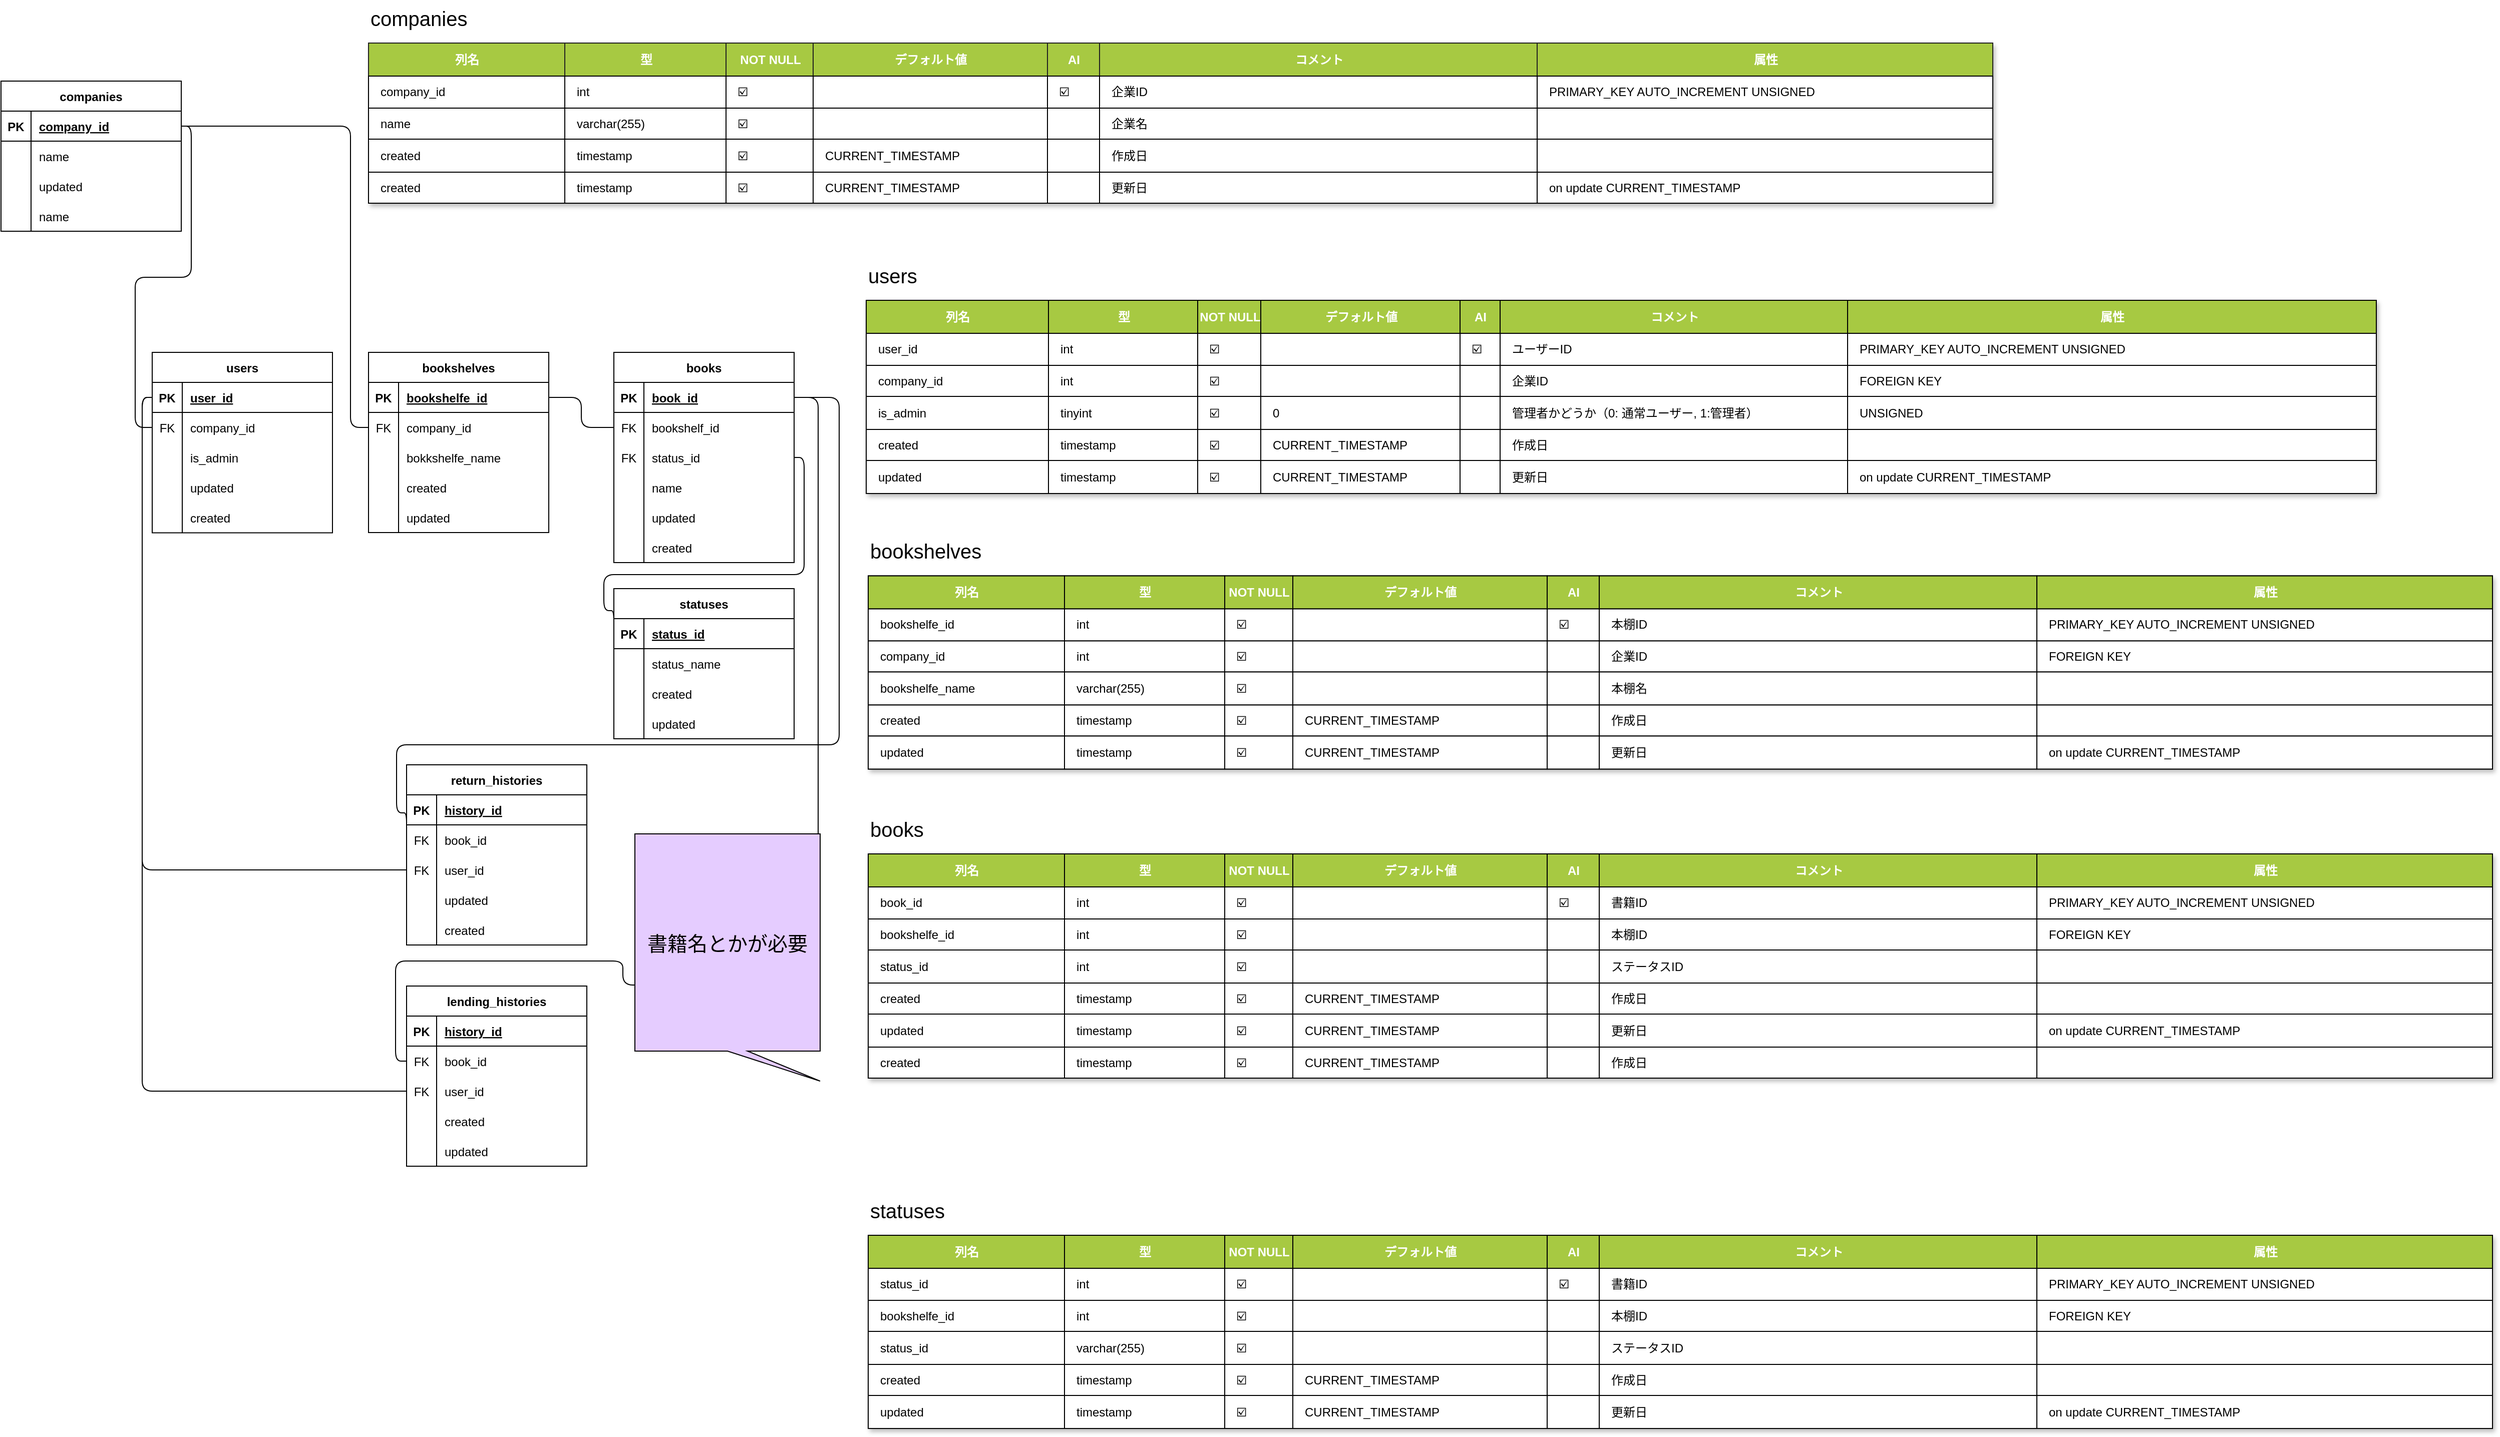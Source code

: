 <mxfile>
    <diagram name="ER図" id="IHoT9h_2okmhWzx3kYjU">
        <mxGraphModel dx="1322" dy="971" grid="0" gridSize="10" guides="1" tooltips="1" connect="1" arrows="1" fold="1" page="1" pageScale="1" pageWidth="1654" pageHeight="1169" math="0" shadow="0">
            <root>
                <mxCell id="0"/>
                <mxCell id="1" parent="0"/>
                <mxCell id="72" value="companies" style="shape=table;startSize=30;container=1;collapsible=1;childLayout=tableLayout;fixedRows=1;rowLines=0;fontStyle=1;align=center;resizeLast=1;" parent="1" vertex="1">
                    <mxGeometry x="119" y="108" width="180" height="150" as="geometry"/>
                </mxCell>
                <mxCell id="73" value="" style="shape=tableRow;horizontal=0;startSize=0;swimlaneHead=0;swimlaneBody=0;fillColor=none;collapsible=0;dropTarget=0;points=[[0,0.5],[1,0.5]];portConstraint=eastwest;top=0;left=0;right=0;bottom=1;" parent="72" vertex="1">
                    <mxGeometry y="30" width="180" height="30" as="geometry"/>
                </mxCell>
                <mxCell id="74" value="PK" style="shape=partialRectangle;connectable=0;fillColor=none;top=0;left=0;bottom=0;right=0;fontStyle=1;overflow=hidden;" parent="73" vertex="1">
                    <mxGeometry width="30" height="30" as="geometry">
                        <mxRectangle width="30" height="30" as="alternateBounds"/>
                    </mxGeometry>
                </mxCell>
                <mxCell id="75" value="company_id" style="shape=partialRectangle;connectable=0;fillColor=none;top=0;left=0;bottom=0;right=0;align=left;spacingLeft=6;fontStyle=5;overflow=hidden;" parent="73" vertex="1">
                    <mxGeometry x="30" width="150" height="30" as="geometry">
                        <mxRectangle width="150" height="30" as="alternateBounds"/>
                    </mxGeometry>
                </mxCell>
                <mxCell id="76" value="" style="shape=tableRow;horizontal=0;startSize=0;swimlaneHead=0;swimlaneBody=0;fillColor=none;collapsible=0;dropTarget=0;points=[[0,0.5],[1,0.5]];portConstraint=eastwest;top=0;left=0;right=0;bottom=0;" parent="72" vertex="1">
                    <mxGeometry y="60" width="180" height="30" as="geometry"/>
                </mxCell>
                <mxCell id="77" value="" style="shape=partialRectangle;connectable=0;fillColor=none;top=0;left=0;bottom=0;right=0;editable=1;overflow=hidden;" parent="76" vertex="1">
                    <mxGeometry width="30" height="30" as="geometry">
                        <mxRectangle width="30" height="30" as="alternateBounds"/>
                    </mxGeometry>
                </mxCell>
                <mxCell id="78" value="name" style="shape=partialRectangle;connectable=0;fillColor=none;top=0;left=0;bottom=0;right=0;align=left;spacingLeft=6;overflow=hidden;" parent="76" vertex="1">
                    <mxGeometry x="30" width="150" height="30" as="geometry">
                        <mxRectangle width="150" height="30" as="alternateBounds"/>
                    </mxGeometry>
                </mxCell>
                <mxCell id="82" value="" style="shape=tableRow;horizontal=0;startSize=0;swimlaneHead=0;swimlaneBody=0;fillColor=none;collapsible=0;dropTarget=0;points=[[0,0.5],[1,0.5]];portConstraint=eastwest;top=0;left=0;right=0;bottom=0;" parent="72" vertex="1">
                    <mxGeometry y="90" width="180" height="30" as="geometry"/>
                </mxCell>
                <mxCell id="83" value="" style="shape=partialRectangle;connectable=0;fillColor=none;top=0;left=0;bottom=0;right=0;editable=1;overflow=hidden;" parent="82" vertex="1">
                    <mxGeometry width="30" height="30" as="geometry">
                        <mxRectangle width="30" height="30" as="alternateBounds"/>
                    </mxGeometry>
                </mxCell>
                <mxCell id="84" value="updated" style="shape=partialRectangle;connectable=0;fillColor=none;top=0;left=0;bottom=0;right=0;align=left;spacingLeft=6;overflow=hidden;" parent="82" vertex="1">
                    <mxGeometry x="30" width="150" height="30" as="geometry">
                        <mxRectangle width="150" height="30" as="alternateBounds"/>
                    </mxGeometry>
                </mxCell>
                <mxCell id="309" value="" style="shape=tableRow;horizontal=0;startSize=0;swimlaneHead=0;swimlaneBody=0;fillColor=none;collapsible=0;dropTarget=0;points=[[0,0.5],[1,0.5]];portConstraint=eastwest;top=0;left=0;right=0;bottom=0;" vertex="1" parent="72">
                    <mxGeometry y="120" width="180" height="30" as="geometry"/>
                </mxCell>
                <mxCell id="310" value="" style="shape=partialRectangle;connectable=0;fillColor=none;top=0;left=0;bottom=0;right=0;editable=1;overflow=hidden;" vertex="1" parent="309">
                    <mxGeometry width="30" height="30" as="geometry">
                        <mxRectangle width="30" height="30" as="alternateBounds"/>
                    </mxGeometry>
                </mxCell>
                <mxCell id="311" value="name" style="shape=partialRectangle;connectable=0;fillColor=none;top=0;left=0;bottom=0;right=0;align=left;spacingLeft=6;overflow=hidden;" vertex="1" parent="309">
                    <mxGeometry x="30" width="150" height="30" as="geometry">
                        <mxRectangle width="150" height="30" as="alternateBounds"/>
                    </mxGeometry>
                </mxCell>
                <mxCell id="99" value="users" style="shape=table;startSize=30;container=1;collapsible=1;childLayout=tableLayout;fixedRows=1;rowLines=0;fontStyle=1;align=center;resizeLast=1;" parent="1" vertex="1">
                    <mxGeometry x="270" y="379" width="180" height="180.262" as="geometry">
                        <mxRectangle x="76" y="303" width="136" height="30" as="alternateBounds"/>
                    </mxGeometry>
                </mxCell>
                <mxCell id="100" value="" style="shape=tableRow;horizontal=0;startSize=0;swimlaneHead=0;swimlaneBody=0;fillColor=none;collapsible=0;dropTarget=0;points=[[0,0.5],[1,0.5]];portConstraint=eastwest;top=0;left=0;right=0;bottom=1;" parent="99" vertex="1">
                    <mxGeometry y="30" width="180" height="30" as="geometry"/>
                </mxCell>
                <mxCell id="101" value="PK" style="shape=partialRectangle;connectable=0;fillColor=none;top=0;left=0;bottom=0;right=0;fontStyle=1;overflow=hidden;" parent="100" vertex="1">
                    <mxGeometry width="30" height="30" as="geometry">
                        <mxRectangle width="30" height="30" as="alternateBounds"/>
                    </mxGeometry>
                </mxCell>
                <mxCell id="102" value="user_id" style="shape=partialRectangle;connectable=0;fillColor=none;top=0;left=0;bottom=0;right=0;align=left;spacingLeft=6;fontStyle=5;overflow=hidden;" parent="100" vertex="1">
                    <mxGeometry x="30" width="150" height="30" as="geometry">
                        <mxRectangle width="150" height="30" as="alternateBounds"/>
                    </mxGeometry>
                </mxCell>
                <mxCell id="103" value="" style="shape=tableRow;horizontal=0;startSize=0;swimlaneHead=0;swimlaneBody=0;fillColor=none;collapsible=0;dropTarget=0;points=[[0,0.5],[1,0.5]];portConstraint=eastwest;top=0;left=0;right=0;bottom=0;" parent="99" vertex="1">
                    <mxGeometry y="60" width="180" height="30" as="geometry"/>
                </mxCell>
                <mxCell id="104" value="FK" style="shape=partialRectangle;connectable=0;fillColor=none;top=0;left=0;bottom=0;right=0;editable=1;overflow=hidden;" parent="103" vertex="1">
                    <mxGeometry width="30" height="30" as="geometry">
                        <mxRectangle width="30" height="30" as="alternateBounds"/>
                    </mxGeometry>
                </mxCell>
                <mxCell id="105" value="company_id" style="shape=partialRectangle;connectable=0;fillColor=none;top=0;left=0;bottom=0;right=0;align=left;spacingLeft=6;overflow=hidden;" parent="103" vertex="1">
                    <mxGeometry x="30" width="150" height="30" as="geometry">
                        <mxRectangle width="150" height="30" as="alternateBounds"/>
                    </mxGeometry>
                </mxCell>
                <mxCell id="106" value="" style="shape=tableRow;horizontal=0;startSize=0;swimlaneHead=0;swimlaneBody=0;fillColor=none;collapsible=0;dropTarget=0;points=[[0,0.5],[1,0.5]];portConstraint=eastwest;top=0;left=0;right=0;bottom=0;" parent="99" vertex="1">
                    <mxGeometry y="90" width="180" height="30" as="geometry"/>
                </mxCell>
                <mxCell id="107" value="" style="shape=partialRectangle;connectable=0;fillColor=none;top=0;left=0;bottom=0;right=0;editable=1;overflow=hidden;" parent="106" vertex="1">
                    <mxGeometry width="30" height="30" as="geometry">
                        <mxRectangle width="30" height="30" as="alternateBounds"/>
                    </mxGeometry>
                </mxCell>
                <mxCell id="108" value="is_admin" style="shape=partialRectangle;connectable=0;fillColor=none;top=0;left=0;bottom=0;right=0;align=left;spacingLeft=6;overflow=hidden;" parent="106" vertex="1">
                    <mxGeometry x="30" width="150" height="30" as="geometry">
                        <mxRectangle width="150" height="30" as="alternateBounds"/>
                    </mxGeometry>
                </mxCell>
                <mxCell id="109" value="" style="shape=tableRow;horizontal=0;startSize=0;swimlaneHead=0;swimlaneBody=0;fillColor=none;collapsible=0;dropTarget=0;points=[[0,0.5],[1,0.5]];portConstraint=eastwest;top=0;left=0;right=0;bottom=0;" parent="99" vertex="1">
                    <mxGeometry y="120" width="180" height="30" as="geometry"/>
                </mxCell>
                <mxCell id="110" value="" style="shape=partialRectangle;connectable=0;fillColor=none;top=0;left=0;bottom=0;right=0;editable=1;overflow=hidden;" parent="109" vertex="1">
                    <mxGeometry width="30" height="30" as="geometry">
                        <mxRectangle width="30" height="30" as="alternateBounds"/>
                    </mxGeometry>
                </mxCell>
                <mxCell id="111" value="updated" style="shape=partialRectangle;connectable=0;fillColor=none;top=0;left=0;bottom=0;right=0;align=left;spacingLeft=6;overflow=hidden;" parent="109" vertex="1">
                    <mxGeometry x="30" width="150" height="30" as="geometry">
                        <mxRectangle width="150" height="30" as="alternateBounds"/>
                    </mxGeometry>
                </mxCell>
                <mxCell id="344" value="" style="shape=tableRow;horizontal=0;startSize=0;swimlaneHead=0;swimlaneBody=0;fillColor=none;collapsible=0;dropTarget=0;points=[[0,0.5],[1,0.5]];portConstraint=eastwest;top=0;left=0;right=0;bottom=0;" vertex="1" parent="99">
                    <mxGeometry y="150" width="180" height="30" as="geometry"/>
                </mxCell>
                <mxCell id="345" value="" style="shape=partialRectangle;connectable=0;fillColor=none;top=0;left=0;bottom=0;right=0;editable=1;overflow=hidden;" vertex="1" parent="344">
                    <mxGeometry width="30" height="30" as="geometry">
                        <mxRectangle width="30" height="30" as="alternateBounds"/>
                    </mxGeometry>
                </mxCell>
                <mxCell id="346" value="created" style="shape=partialRectangle;connectable=0;fillColor=none;top=0;left=0;bottom=0;right=0;align=left;spacingLeft=6;overflow=hidden;" vertex="1" parent="344">
                    <mxGeometry x="30" width="150" height="30" as="geometry">
                        <mxRectangle width="150" height="30" as="alternateBounds"/>
                    </mxGeometry>
                </mxCell>
                <mxCell id="125" value="books" style="shape=table;startSize=30;container=1;collapsible=1;childLayout=tableLayout;fixedRows=1;rowLines=0;fontStyle=1;align=center;resizeLast=1;" parent="1" vertex="1">
                    <mxGeometry x="731" y="379" width="180" height="210" as="geometry">
                        <mxRectangle x="76" y="303" width="136" height="30" as="alternateBounds"/>
                    </mxGeometry>
                </mxCell>
                <mxCell id="126" value="" style="shape=tableRow;horizontal=0;startSize=0;swimlaneHead=0;swimlaneBody=0;fillColor=none;collapsible=0;dropTarget=0;points=[[0,0.5],[1,0.5]];portConstraint=eastwest;top=0;left=0;right=0;bottom=1;" parent="125" vertex="1">
                    <mxGeometry y="30" width="180" height="30" as="geometry"/>
                </mxCell>
                <mxCell id="127" value="PK" style="shape=partialRectangle;connectable=0;fillColor=none;top=0;left=0;bottom=0;right=0;fontStyle=1;overflow=hidden;" parent="126" vertex="1">
                    <mxGeometry width="30" height="30" as="geometry">
                        <mxRectangle width="30" height="30" as="alternateBounds"/>
                    </mxGeometry>
                </mxCell>
                <mxCell id="128" value="book_id" style="shape=partialRectangle;connectable=0;fillColor=none;top=0;left=0;bottom=0;right=0;align=left;spacingLeft=6;fontStyle=5;overflow=hidden;" parent="126" vertex="1">
                    <mxGeometry x="30" width="150" height="30" as="geometry">
                        <mxRectangle width="150" height="30" as="alternateBounds"/>
                    </mxGeometry>
                </mxCell>
                <mxCell id="211" value="" style="shape=tableRow;horizontal=0;startSize=0;swimlaneHead=0;swimlaneBody=0;fillColor=none;collapsible=0;dropTarget=0;points=[[0,0.5],[1,0.5]];portConstraint=eastwest;top=0;left=0;right=0;bottom=0;" parent="125" vertex="1">
                    <mxGeometry y="60" width="180" height="30" as="geometry"/>
                </mxCell>
                <mxCell id="212" value="FK" style="shape=partialRectangle;connectable=0;fillColor=none;top=0;left=0;bottom=0;right=0;editable=1;overflow=hidden;" parent="211" vertex="1">
                    <mxGeometry width="30" height="30" as="geometry">
                        <mxRectangle width="30" height="30" as="alternateBounds"/>
                    </mxGeometry>
                </mxCell>
                <mxCell id="213" value="bookshelf_id" style="shape=partialRectangle;connectable=0;fillColor=none;top=0;left=0;bottom=0;right=0;align=left;spacingLeft=6;overflow=hidden;" parent="211" vertex="1">
                    <mxGeometry x="30" width="150" height="30" as="geometry">
                        <mxRectangle width="150" height="30" as="alternateBounds"/>
                    </mxGeometry>
                </mxCell>
                <mxCell id="218" value="" style="shape=tableRow;horizontal=0;startSize=0;swimlaneHead=0;swimlaneBody=0;fillColor=none;collapsible=0;dropTarget=0;points=[[0,0.5],[1,0.5]];portConstraint=eastwest;top=0;left=0;right=0;bottom=0;" parent="125" vertex="1">
                    <mxGeometry y="90" width="180" height="30" as="geometry"/>
                </mxCell>
                <mxCell id="219" value="FK" style="shape=partialRectangle;connectable=0;fillColor=none;top=0;left=0;bottom=0;right=0;editable=1;overflow=hidden;" parent="218" vertex="1">
                    <mxGeometry width="30" height="30" as="geometry">
                        <mxRectangle width="30" height="30" as="alternateBounds"/>
                    </mxGeometry>
                </mxCell>
                <mxCell id="220" value="status_id" style="shape=partialRectangle;connectable=0;fillColor=none;top=0;left=0;bottom=0;right=0;align=left;spacingLeft=6;overflow=hidden;" parent="218" vertex="1">
                    <mxGeometry x="30" width="150" height="30" as="geometry">
                        <mxRectangle width="150" height="30" as="alternateBounds"/>
                    </mxGeometry>
                </mxCell>
                <mxCell id="132" value="" style="shape=tableRow;horizontal=0;startSize=0;swimlaneHead=0;swimlaneBody=0;fillColor=none;collapsible=0;dropTarget=0;points=[[0,0.5],[1,0.5]];portConstraint=eastwest;top=0;left=0;right=0;bottom=0;" parent="125" vertex="1">
                    <mxGeometry y="120" width="180" height="30" as="geometry"/>
                </mxCell>
                <mxCell id="133" value="" style="shape=partialRectangle;connectable=0;fillColor=none;top=0;left=0;bottom=0;right=0;editable=1;overflow=hidden;" parent="132" vertex="1">
                    <mxGeometry width="30" height="30" as="geometry">
                        <mxRectangle width="30" height="30" as="alternateBounds"/>
                    </mxGeometry>
                </mxCell>
                <mxCell id="134" value="name" style="shape=partialRectangle;connectable=0;fillColor=none;top=0;left=0;bottom=0;right=0;align=left;spacingLeft=6;overflow=hidden;" parent="132" vertex="1">
                    <mxGeometry x="30" width="150" height="30" as="geometry">
                        <mxRectangle width="150" height="30" as="alternateBounds"/>
                    </mxGeometry>
                </mxCell>
                <mxCell id="135" value="" style="shape=tableRow;horizontal=0;startSize=0;swimlaneHead=0;swimlaneBody=0;fillColor=none;collapsible=0;dropTarget=0;points=[[0,0.5],[1,0.5]];portConstraint=eastwest;top=0;left=0;right=0;bottom=0;" parent="125" vertex="1">
                    <mxGeometry y="150" width="180" height="30" as="geometry"/>
                </mxCell>
                <mxCell id="136" value="" style="shape=partialRectangle;connectable=0;fillColor=none;top=0;left=0;bottom=0;right=0;editable=1;overflow=hidden;" parent="135" vertex="1">
                    <mxGeometry width="30" height="30" as="geometry">
                        <mxRectangle width="30" height="30" as="alternateBounds"/>
                    </mxGeometry>
                </mxCell>
                <mxCell id="137" value="updated" style="shape=partialRectangle;connectable=0;fillColor=none;top=0;left=0;bottom=0;right=0;align=left;spacingLeft=6;overflow=hidden;" parent="135" vertex="1">
                    <mxGeometry x="30" width="150" height="30" as="geometry">
                        <mxRectangle width="150" height="30" as="alternateBounds"/>
                    </mxGeometry>
                </mxCell>
                <mxCell id="621" value="" style="shape=tableRow;horizontal=0;startSize=0;swimlaneHead=0;swimlaneBody=0;fillColor=none;collapsible=0;dropTarget=0;points=[[0,0.5],[1,0.5]];portConstraint=eastwest;top=0;left=0;right=0;bottom=0;" vertex="1" parent="125">
                    <mxGeometry y="180" width="180" height="30" as="geometry"/>
                </mxCell>
                <mxCell id="622" value="" style="shape=partialRectangle;connectable=0;fillColor=none;top=0;left=0;bottom=0;right=0;editable=1;overflow=hidden;" vertex="1" parent="621">
                    <mxGeometry width="30" height="30" as="geometry">
                        <mxRectangle width="30" height="30" as="alternateBounds"/>
                    </mxGeometry>
                </mxCell>
                <mxCell id="623" value="created" style="shape=partialRectangle;connectable=0;fillColor=none;top=0;left=0;bottom=0;right=0;align=left;spacingLeft=6;overflow=hidden;" vertex="1" parent="621">
                    <mxGeometry x="30" width="150" height="30" as="geometry">
                        <mxRectangle width="150" height="30" as="alternateBounds"/>
                    </mxGeometry>
                </mxCell>
                <mxCell id="138" value="bookshelves" style="shape=table;startSize=30;container=1;collapsible=1;childLayout=tableLayout;fixedRows=1;rowLines=0;fontStyle=1;align=center;resizeLast=1;" parent="1" vertex="1">
                    <mxGeometry x="486" y="379" width="180" height="180" as="geometry">
                        <mxRectangle x="76" y="303" width="136" height="30" as="alternateBounds"/>
                    </mxGeometry>
                </mxCell>
                <mxCell id="139" value="" style="shape=tableRow;horizontal=0;startSize=0;swimlaneHead=0;swimlaneBody=0;fillColor=none;collapsible=0;dropTarget=0;points=[[0,0.5],[1,0.5]];portConstraint=eastwest;top=0;left=0;right=0;bottom=1;" parent="138" vertex="1">
                    <mxGeometry y="30" width="180" height="30" as="geometry"/>
                </mxCell>
                <mxCell id="140" value="PK" style="shape=partialRectangle;connectable=0;fillColor=none;top=0;left=0;bottom=0;right=0;fontStyle=1;overflow=hidden;" parent="139" vertex="1">
                    <mxGeometry width="30" height="30" as="geometry">
                        <mxRectangle width="30" height="30" as="alternateBounds"/>
                    </mxGeometry>
                </mxCell>
                <mxCell id="141" value="bookshelfe_id" style="shape=partialRectangle;connectable=0;fillColor=none;top=0;left=0;bottom=0;right=0;align=left;spacingLeft=6;fontStyle=5;overflow=hidden;" parent="139" vertex="1">
                    <mxGeometry x="30" width="150" height="30" as="geometry">
                        <mxRectangle width="150" height="30" as="alternateBounds"/>
                    </mxGeometry>
                </mxCell>
                <mxCell id="142" value="" style="shape=tableRow;horizontal=0;startSize=0;swimlaneHead=0;swimlaneBody=0;fillColor=none;collapsible=0;dropTarget=0;points=[[0,0.5],[1,0.5]];portConstraint=eastwest;top=0;left=0;right=0;bottom=0;" parent="138" vertex="1">
                    <mxGeometry y="60" width="180" height="30" as="geometry"/>
                </mxCell>
                <mxCell id="143" value="FK" style="shape=partialRectangle;connectable=0;fillColor=none;top=0;left=0;bottom=0;right=0;editable=1;overflow=hidden;" parent="142" vertex="1">
                    <mxGeometry width="30" height="30" as="geometry">
                        <mxRectangle width="30" height="30" as="alternateBounds"/>
                    </mxGeometry>
                </mxCell>
                <mxCell id="144" value="company_id" style="shape=partialRectangle;connectable=0;fillColor=none;top=0;left=0;bottom=0;right=0;align=left;spacingLeft=6;overflow=hidden;" parent="142" vertex="1">
                    <mxGeometry x="30" width="150" height="30" as="geometry">
                        <mxRectangle width="150" height="30" as="alternateBounds"/>
                    </mxGeometry>
                </mxCell>
                <mxCell id="516" value="" style="shape=tableRow;horizontal=0;startSize=0;swimlaneHead=0;swimlaneBody=0;fillColor=none;collapsible=0;dropTarget=0;points=[[0,0.5],[1,0.5]];portConstraint=eastwest;top=0;left=0;right=0;bottom=0;" vertex="1" parent="138">
                    <mxGeometry y="90" width="180" height="30" as="geometry"/>
                </mxCell>
                <mxCell id="517" value="" style="shape=partialRectangle;connectable=0;fillColor=none;top=0;left=0;bottom=0;right=0;editable=1;overflow=hidden;" vertex="1" parent="516">
                    <mxGeometry width="30" height="30" as="geometry">
                        <mxRectangle width="30" height="30" as="alternateBounds"/>
                    </mxGeometry>
                </mxCell>
                <mxCell id="518" value="bokkshelfe_name" style="shape=partialRectangle;connectable=0;fillColor=none;top=0;left=0;bottom=0;right=0;align=left;spacingLeft=6;overflow=hidden;" vertex="1" parent="516">
                    <mxGeometry x="30" width="150" height="30" as="geometry">
                        <mxRectangle width="150" height="30" as="alternateBounds"/>
                    </mxGeometry>
                </mxCell>
                <mxCell id="145" value="" style="shape=tableRow;horizontal=0;startSize=0;swimlaneHead=0;swimlaneBody=0;fillColor=none;collapsible=0;dropTarget=0;points=[[0,0.5],[1,0.5]];portConstraint=eastwest;top=0;left=0;right=0;bottom=0;" parent="138" vertex="1">
                    <mxGeometry y="120" width="180" height="30" as="geometry"/>
                </mxCell>
                <mxCell id="146" value="" style="shape=partialRectangle;connectable=0;fillColor=none;top=0;left=0;bottom=0;right=0;editable=1;overflow=hidden;" parent="145" vertex="1">
                    <mxGeometry width="30" height="30" as="geometry">
                        <mxRectangle width="30" height="30" as="alternateBounds"/>
                    </mxGeometry>
                </mxCell>
                <mxCell id="147" value="created" style="shape=partialRectangle;connectable=0;fillColor=none;top=0;left=0;bottom=0;right=0;align=left;spacingLeft=6;overflow=hidden;" parent="145" vertex="1">
                    <mxGeometry x="30" width="150" height="30" as="geometry">
                        <mxRectangle width="150" height="30" as="alternateBounds"/>
                    </mxGeometry>
                </mxCell>
                <mxCell id="148" value="" style="shape=tableRow;horizontal=0;startSize=0;swimlaneHead=0;swimlaneBody=0;fillColor=none;collapsible=0;dropTarget=0;points=[[0,0.5],[1,0.5]];portConstraint=eastwest;top=0;left=0;right=0;bottom=0;" parent="138" vertex="1">
                    <mxGeometry y="150" width="180" height="30" as="geometry"/>
                </mxCell>
                <mxCell id="149" value="" style="shape=partialRectangle;connectable=0;fillColor=none;top=0;left=0;bottom=0;right=0;editable=1;overflow=hidden;" parent="148" vertex="1">
                    <mxGeometry width="30" height="30" as="geometry">
                        <mxRectangle width="30" height="30" as="alternateBounds"/>
                    </mxGeometry>
                </mxCell>
                <mxCell id="150" value="updated" style="shape=partialRectangle;connectable=0;fillColor=none;top=0;left=0;bottom=0;right=0;align=left;spacingLeft=6;overflow=hidden;" parent="148" vertex="1">
                    <mxGeometry x="30" width="150" height="30" as="geometry">
                        <mxRectangle width="150" height="30" as="alternateBounds"/>
                    </mxGeometry>
                </mxCell>
                <mxCell id="151" value="lending_histories" style="shape=table;startSize=30;container=1;collapsible=1;childLayout=tableLayout;fixedRows=1;rowLines=0;fontStyle=1;align=center;resizeLast=1;" parent="1" vertex="1">
                    <mxGeometry x="524" y="1012" width="180" height="180" as="geometry">
                        <mxRectangle x="76" y="303" width="136" height="30" as="alternateBounds"/>
                    </mxGeometry>
                </mxCell>
                <mxCell id="152" value="" style="shape=tableRow;horizontal=0;startSize=0;swimlaneHead=0;swimlaneBody=0;fillColor=none;collapsible=0;dropTarget=0;points=[[0,0.5],[1,0.5]];portConstraint=eastwest;top=0;left=0;right=0;bottom=1;" parent="151" vertex="1">
                    <mxGeometry y="30" width="180" height="30" as="geometry"/>
                </mxCell>
                <mxCell id="153" value="PK" style="shape=partialRectangle;connectable=0;fillColor=none;top=0;left=0;bottom=0;right=0;fontStyle=1;overflow=hidden;" parent="152" vertex="1">
                    <mxGeometry width="30" height="30" as="geometry">
                        <mxRectangle width="30" height="30" as="alternateBounds"/>
                    </mxGeometry>
                </mxCell>
                <mxCell id="154" value="history_id" style="shape=partialRectangle;connectable=0;fillColor=none;top=0;left=0;bottom=0;right=0;align=left;spacingLeft=6;fontStyle=5;overflow=hidden;" parent="152" vertex="1">
                    <mxGeometry x="30" width="150" height="30" as="geometry">
                        <mxRectangle width="150" height="30" as="alternateBounds"/>
                    </mxGeometry>
                </mxCell>
                <mxCell id="164" value="" style="shape=tableRow;horizontal=0;startSize=0;swimlaneHead=0;swimlaneBody=0;fillColor=none;collapsible=0;dropTarget=0;points=[[0,0.5],[1,0.5]];portConstraint=eastwest;top=0;left=0;right=0;bottom=0;" parent="151" vertex="1">
                    <mxGeometry y="60" width="180" height="30" as="geometry"/>
                </mxCell>
                <mxCell id="165" value="FK" style="shape=partialRectangle;connectable=0;fillColor=none;top=0;left=0;bottom=0;right=0;editable=1;overflow=hidden;" parent="164" vertex="1">
                    <mxGeometry width="30" height="30" as="geometry">
                        <mxRectangle width="30" height="30" as="alternateBounds"/>
                    </mxGeometry>
                </mxCell>
                <mxCell id="166" value="book_id" style="shape=partialRectangle;connectable=0;fillColor=none;top=0;left=0;bottom=0;right=0;align=left;spacingLeft=6;overflow=hidden;" parent="164" vertex="1">
                    <mxGeometry x="30" width="150" height="30" as="geometry">
                        <mxRectangle width="150" height="30" as="alternateBounds"/>
                    </mxGeometry>
                </mxCell>
                <mxCell id="242" value="" style="shape=tableRow;horizontal=0;startSize=0;swimlaneHead=0;swimlaneBody=0;fillColor=none;collapsible=0;dropTarget=0;points=[[0,0.5],[1,0.5]];portConstraint=eastwest;top=0;left=0;right=0;bottom=0;" parent="151" vertex="1">
                    <mxGeometry y="90" width="180" height="30" as="geometry"/>
                </mxCell>
                <mxCell id="243" value="FK" style="shape=partialRectangle;connectable=0;fillColor=none;top=0;left=0;bottom=0;right=0;editable=1;overflow=hidden;" parent="242" vertex="1">
                    <mxGeometry width="30" height="30" as="geometry">
                        <mxRectangle width="30" height="30" as="alternateBounds"/>
                    </mxGeometry>
                </mxCell>
                <mxCell id="244" value="user_id" style="shape=partialRectangle;connectable=0;fillColor=none;top=0;left=0;bottom=0;right=0;align=left;spacingLeft=6;overflow=hidden;" parent="242" vertex="1">
                    <mxGeometry x="30" width="150" height="30" as="geometry">
                        <mxRectangle width="150" height="30" as="alternateBounds"/>
                    </mxGeometry>
                </mxCell>
                <mxCell id="158" value="" style="shape=tableRow;horizontal=0;startSize=0;swimlaneHead=0;swimlaneBody=0;fillColor=none;collapsible=0;dropTarget=0;points=[[0,0.5],[1,0.5]];portConstraint=eastwest;top=0;left=0;right=0;bottom=0;" parent="151" vertex="1">
                    <mxGeometry y="120" width="180" height="30" as="geometry"/>
                </mxCell>
                <mxCell id="159" value="" style="shape=partialRectangle;connectable=0;fillColor=none;top=0;left=0;bottom=0;right=0;editable=1;overflow=hidden;" parent="158" vertex="1">
                    <mxGeometry width="30" height="30" as="geometry">
                        <mxRectangle width="30" height="30" as="alternateBounds"/>
                    </mxGeometry>
                </mxCell>
                <mxCell id="160" value="created" style="shape=partialRectangle;connectable=0;fillColor=none;top=0;left=0;bottom=0;right=0;align=left;spacingLeft=6;overflow=hidden;" parent="158" vertex="1">
                    <mxGeometry x="30" width="150" height="30" as="geometry">
                        <mxRectangle width="150" height="30" as="alternateBounds"/>
                    </mxGeometry>
                </mxCell>
                <mxCell id="161" value="" style="shape=tableRow;horizontal=0;startSize=0;swimlaneHead=0;swimlaneBody=0;fillColor=none;collapsible=0;dropTarget=0;points=[[0,0.5],[1,0.5]];portConstraint=eastwest;top=0;left=0;right=0;bottom=0;" parent="151" vertex="1">
                    <mxGeometry y="150" width="180" height="30" as="geometry"/>
                </mxCell>
                <mxCell id="162" value="" style="shape=partialRectangle;connectable=0;fillColor=none;top=0;left=0;bottom=0;right=0;editable=1;overflow=hidden;" parent="161" vertex="1">
                    <mxGeometry width="30" height="30" as="geometry">
                        <mxRectangle width="30" height="30" as="alternateBounds"/>
                    </mxGeometry>
                </mxCell>
                <mxCell id="163" value="updated" style="shape=partialRectangle;connectable=0;fillColor=none;top=0;left=0;bottom=0;right=0;align=left;spacingLeft=6;overflow=hidden;" parent="161" vertex="1">
                    <mxGeometry x="30" width="150" height="30" as="geometry">
                        <mxRectangle width="150" height="30" as="alternateBounds"/>
                    </mxGeometry>
                </mxCell>
                <mxCell id="190" style="edgeStyle=orthogonalEdgeStyle;html=1;exitX=0;exitY=0.5;exitDx=0;exitDy=0;entryX=1;entryY=0.5;entryDx=0;entryDy=0;endArrow=none;endFill=0;" parent="1" source="103" target="73" edge="1">
                    <mxGeometry relative="1" as="geometry">
                        <Array as="points">
                            <mxPoint x="253" y="454"/>
                            <mxPoint x="253" y="304"/>
                            <mxPoint x="309" y="304"/>
                            <mxPoint x="309" y="153"/>
                        </Array>
                    </mxGeometry>
                </mxCell>
                <mxCell id="204" style="edgeStyle=orthogonalEdgeStyle;html=1;exitX=0;exitY=0.5;exitDx=0;exitDy=0;entryX=1;entryY=0.5;entryDx=0;entryDy=0;endArrow=none;endFill=0;" parent="1" source="142" target="73" edge="1">
                    <mxGeometry relative="1" as="geometry">
                        <Array as="points">
                            <mxPoint x="468" y="454"/>
                            <mxPoint x="468" y="153"/>
                        </Array>
                    </mxGeometry>
                </mxCell>
                <mxCell id="206" style="edgeStyle=orthogonalEdgeStyle;html=1;exitX=1;exitY=0.5;exitDx=0;exitDy=0;entryX=0;entryY=0.5;entryDx=0;entryDy=0;endArrow=none;endFill=0;" parent="1" source="126" target="164" edge="1">
                    <mxGeometry relative="1" as="geometry">
                        <Array as="points">
                            <mxPoint x="935" y="424"/>
                            <mxPoint x="935" y="1011"/>
                            <mxPoint x="740" y="1011"/>
                            <mxPoint x="740" y="987"/>
                            <mxPoint x="513" y="987"/>
                            <mxPoint x="513" y="1087"/>
                        </Array>
                    </mxGeometry>
                </mxCell>
                <mxCell id="214" style="edgeStyle=orthogonalEdgeStyle;html=1;exitX=1;exitY=0.5;exitDx=0;exitDy=0;entryX=0;entryY=0.5;entryDx=0;entryDy=0;endArrow=none;endFill=0;" parent="1" source="139" target="211" edge="1">
                    <mxGeometry relative="1" as="geometry"/>
                </mxCell>
                <mxCell id="170" value="statuses" style="shape=table;startSize=30;container=1;collapsible=1;childLayout=tableLayout;fixedRows=1;rowLines=0;fontStyle=1;align=center;resizeLast=1;" parent="1" vertex="1">
                    <mxGeometry x="731" y="615" width="180" height="150" as="geometry">
                        <mxRectangle x="76" y="303" width="136" height="30" as="alternateBounds"/>
                    </mxGeometry>
                </mxCell>
                <mxCell id="171" value="" style="shape=tableRow;horizontal=0;startSize=0;swimlaneHead=0;swimlaneBody=0;fillColor=none;collapsible=0;dropTarget=0;points=[[0,0.5],[1,0.5]];portConstraint=eastwest;top=0;left=0;right=0;bottom=1;" parent="170" vertex="1">
                    <mxGeometry y="30" width="180" height="30" as="geometry"/>
                </mxCell>
                <mxCell id="172" value="PK" style="shape=partialRectangle;connectable=0;fillColor=none;top=0;left=0;bottom=0;right=0;fontStyle=1;overflow=hidden;" parent="171" vertex="1">
                    <mxGeometry width="30" height="30" as="geometry">
                        <mxRectangle width="30" height="30" as="alternateBounds"/>
                    </mxGeometry>
                </mxCell>
                <mxCell id="173" value="status_id" style="shape=partialRectangle;connectable=0;fillColor=none;top=0;left=0;bottom=0;right=0;align=left;spacingLeft=6;fontStyle=5;overflow=hidden;" parent="171" vertex="1">
                    <mxGeometry x="30" width="150" height="30" as="geometry">
                        <mxRectangle width="150" height="30" as="alternateBounds"/>
                    </mxGeometry>
                </mxCell>
                <mxCell id="174" value="" style="shape=tableRow;horizontal=0;startSize=0;swimlaneHead=0;swimlaneBody=0;fillColor=none;collapsible=0;dropTarget=0;points=[[0,0.5],[1,0.5]];portConstraint=eastwest;top=0;left=0;right=0;bottom=0;" parent="170" vertex="1">
                    <mxGeometry y="60" width="180" height="30" as="geometry"/>
                </mxCell>
                <mxCell id="175" value="" style="shape=partialRectangle;connectable=0;fillColor=none;top=0;left=0;bottom=0;right=0;editable=1;overflow=hidden;" parent="174" vertex="1">
                    <mxGeometry width="30" height="30" as="geometry">
                        <mxRectangle width="30" height="30" as="alternateBounds"/>
                    </mxGeometry>
                </mxCell>
                <mxCell id="176" value="status_name" style="shape=partialRectangle;connectable=0;fillColor=none;top=0;left=0;bottom=0;right=0;align=left;spacingLeft=6;overflow=hidden;" parent="174" vertex="1">
                    <mxGeometry x="30" width="150" height="30" as="geometry">
                        <mxRectangle width="150" height="30" as="alternateBounds"/>
                    </mxGeometry>
                </mxCell>
                <mxCell id="180" value="" style="shape=tableRow;horizontal=0;startSize=0;swimlaneHead=0;swimlaneBody=0;fillColor=none;collapsible=0;dropTarget=0;points=[[0,0.5],[1,0.5]];portConstraint=eastwest;top=0;left=0;right=0;bottom=0;" parent="170" vertex="1">
                    <mxGeometry y="90" width="180" height="30" as="geometry"/>
                </mxCell>
                <mxCell id="181" value="" style="shape=partialRectangle;connectable=0;fillColor=none;top=0;left=0;bottom=0;right=0;editable=1;overflow=hidden;" parent="180" vertex="1">
                    <mxGeometry width="30" height="30" as="geometry">
                        <mxRectangle width="30" height="30" as="alternateBounds"/>
                    </mxGeometry>
                </mxCell>
                <mxCell id="182" value="created" style="shape=partialRectangle;connectable=0;fillColor=none;top=0;left=0;bottom=0;right=0;align=left;spacingLeft=6;overflow=hidden;" parent="180" vertex="1">
                    <mxGeometry x="30" width="150" height="30" as="geometry">
                        <mxRectangle width="150" height="30" as="alternateBounds"/>
                    </mxGeometry>
                </mxCell>
                <mxCell id="183" value="" style="shape=tableRow;horizontal=0;startSize=0;swimlaneHead=0;swimlaneBody=0;fillColor=none;collapsible=0;dropTarget=0;points=[[0,0.5],[1,0.5]];portConstraint=eastwest;top=0;left=0;right=0;bottom=0;" parent="170" vertex="1">
                    <mxGeometry y="120" width="180" height="30" as="geometry"/>
                </mxCell>
                <mxCell id="184" value="" style="shape=partialRectangle;connectable=0;fillColor=none;top=0;left=0;bottom=0;right=0;editable=1;overflow=hidden;" parent="183" vertex="1">
                    <mxGeometry width="30" height="30" as="geometry">
                        <mxRectangle width="30" height="30" as="alternateBounds"/>
                    </mxGeometry>
                </mxCell>
                <mxCell id="185" value="updated" style="shape=partialRectangle;connectable=0;fillColor=none;top=0;left=0;bottom=0;right=0;align=left;spacingLeft=6;overflow=hidden;" parent="183" vertex="1">
                    <mxGeometry x="30" width="150" height="30" as="geometry">
                        <mxRectangle width="150" height="30" as="alternateBounds"/>
                    </mxGeometry>
                </mxCell>
                <mxCell id="221" value="return_histories" style="shape=table;startSize=30;container=1;collapsible=1;childLayout=tableLayout;fixedRows=1;rowLines=0;fontStyle=1;align=center;resizeLast=1;" parent="1" vertex="1">
                    <mxGeometry x="524" y="791" width="180" height="180" as="geometry">
                        <mxRectangle x="76" y="303" width="136" height="30" as="alternateBounds"/>
                    </mxGeometry>
                </mxCell>
                <mxCell id="222" value="" style="shape=tableRow;horizontal=0;startSize=0;swimlaneHead=0;swimlaneBody=0;fillColor=none;collapsible=0;dropTarget=0;points=[[0,0.5],[1,0.5]];portConstraint=eastwest;top=0;left=0;right=0;bottom=1;" parent="221" vertex="1">
                    <mxGeometry y="30" width="180" height="30" as="geometry"/>
                </mxCell>
                <mxCell id="223" value="PK" style="shape=partialRectangle;connectable=0;fillColor=none;top=0;left=0;bottom=0;right=0;fontStyle=1;overflow=hidden;" parent="222" vertex="1">
                    <mxGeometry width="30" height="30" as="geometry">
                        <mxRectangle width="30" height="30" as="alternateBounds"/>
                    </mxGeometry>
                </mxCell>
                <mxCell id="224" value="history_id" style="shape=partialRectangle;connectable=0;fillColor=none;top=0;left=0;bottom=0;right=0;align=left;spacingLeft=6;fontStyle=5;overflow=hidden;" parent="222" vertex="1">
                    <mxGeometry x="30" width="150" height="30" as="geometry">
                        <mxRectangle width="150" height="30" as="alternateBounds"/>
                    </mxGeometry>
                </mxCell>
                <mxCell id="225" value="" style="shape=tableRow;horizontal=0;startSize=0;swimlaneHead=0;swimlaneBody=0;fillColor=none;collapsible=0;dropTarget=0;points=[[0,0.5],[1,0.5]];portConstraint=eastwest;top=0;left=0;right=0;bottom=0;" parent="221" vertex="1">
                    <mxGeometry y="60" width="180" height="30" as="geometry"/>
                </mxCell>
                <mxCell id="226" value="FK" style="shape=partialRectangle;connectable=0;fillColor=none;top=0;left=0;bottom=0;right=0;editable=1;overflow=hidden;" parent="225" vertex="1">
                    <mxGeometry width="30" height="30" as="geometry">
                        <mxRectangle width="30" height="30" as="alternateBounds"/>
                    </mxGeometry>
                </mxCell>
                <mxCell id="227" value="book_id" style="shape=partialRectangle;connectable=0;fillColor=none;top=0;left=0;bottom=0;right=0;align=left;spacingLeft=6;overflow=hidden;" parent="225" vertex="1">
                    <mxGeometry x="30" width="150" height="30" as="geometry">
                        <mxRectangle width="150" height="30" as="alternateBounds"/>
                    </mxGeometry>
                </mxCell>
                <mxCell id="231" value="" style="shape=tableRow;horizontal=0;startSize=0;swimlaneHead=0;swimlaneBody=0;fillColor=none;collapsible=0;dropTarget=0;points=[[0,0.5],[1,0.5]];portConstraint=eastwest;top=0;left=0;right=0;bottom=0;" parent="221" vertex="1">
                    <mxGeometry y="90" width="180" height="30" as="geometry"/>
                </mxCell>
                <mxCell id="232" value="FK" style="shape=partialRectangle;connectable=0;fillColor=none;top=0;left=0;bottom=0;right=0;editable=1;overflow=hidden;" parent="231" vertex="1">
                    <mxGeometry width="30" height="30" as="geometry">
                        <mxRectangle width="30" height="30" as="alternateBounds"/>
                    </mxGeometry>
                </mxCell>
                <mxCell id="233" value="user_id" style="shape=partialRectangle;connectable=0;fillColor=none;top=0;left=0;bottom=0;right=0;align=left;spacingLeft=6;overflow=hidden;" parent="231" vertex="1">
                    <mxGeometry x="30" width="150" height="30" as="geometry">
                        <mxRectangle width="150" height="30" as="alternateBounds"/>
                    </mxGeometry>
                </mxCell>
                <mxCell id="234" value="" style="shape=tableRow;horizontal=0;startSize=0;swimlaneHead=0;swimlaneBody=0;fillColor=none;collapsible=0;dropTarget=0;points=[[0,0.5],[1,0.5]];portConstraint=eastwest;top=0;left=0;right=0;bottom=0;" parent="221" vertex="1">
                    <mxGeometry y="120" width="180" height="30" as="geometry"/>
                </mxCell>
                <mxCell id="235" value="" style="shape=partialRectangle;connectable=0;fillColor=none;top=0;left=0;bottom=0;right=0;editable=1;overflow=hidden;" parent="234" vertex="1">
                    <mxGeometry width="30" height="30" as="geometry">
                        <mxRectangle width="30" height="30" as="alternateBounds"/>
                    </mxGeometry>
                </mxCell>
                <mxCell id="236" value="updated" style="shape=partialRectangle;connectable=0;fillColor=none;top=0;left=0;bottom=0;right=0;align=left;spacingLeft=6;overflow=hidden;" parent="234" vertex="1">
                    <mxGeometry x="30" width="150" height="30" as="geometry">
                        <mxRectangle width="150" height="30" as="alternateBounds"/>
                    </mxGeometry>
                </mxCell>
                <mxCell id="239" value="" style="shape=tableRow;horizontal=0;startSize=0;swimlaneHead=0;swimlaneBody=0;fillColor=none;collapsible=0;dropTarget=0;points=[[0,0.5],[1,0.5]];portConstraint=eastwest;top=0;left=0;right=0;bottom=0;" parent="221" vertex="1">
                    <mxGeometry y="150" width="180" height="30" as="geometry"/>
                </mxCell>
                <mxCell id="240" value="" style="shape=partialRectangle;connectable=0;fillColor=none;top=0;left=0;bottom=0;right=0;editable=1;overflow=hidden;" parent="239" vertex="1">
                    <mxGeometry width="30" height="30" as="geometry">
                        <mxRectangle width="30" height="30" as="alternateBounds"/>
                    </mxGeometry>
                </mxCell>
                <mxCell id="241" value="created" style="shape=partialRectangle;connectable=0;fillColor=none;top=0;left=0;bottom=0;right=0;align=left;spacingLeft=6;overflow=hidden;" parent="239" vertex="1">
                    <mxGeometry x="30" width="150" height="30" as="geometry">
                        <mxRectangle width="150" height="30" as="alternateBounds"/>
                    </mxGeometry>
                </mxCell>
                <mxCell id="237" style="edgeStyle=orthogonalEdgeStyle;html=1;exitX=1;exitY=0.5;exitDx=0;exitDy=0;entryX=0;entryY=0.5;entryDx=0;entryDy=0;endArrow=none;endFill=0;" parent="1" source="126" target="225" edge="1">
                    <mxGeometry relative="1" as="geometry">
                        <Array as="points">
                            <mxPoint x="956" y="424"/>
                            <mxPoint x="956" y="771"/>
                            <mxPoint x="514" y="771"/>
                            <mxPoint x="514" y="839"/>
                        </Array>
                    </mxGeometry>
                </mxCell>
                <mxCell id="238" style="edgeStyle=orthogonalEdgeStyle;html=1;exitX=1;exitY=0.5;exitDx=0;exitDy=0;endArrow=none;endFill=0;entryX=0;entryY=0.5;entryDx=0;entryDy=0;" parent="1" source="218" target="171" edge="1">
                    <mxGeometry relative="1" as="geometry">
                        <mxPoint x="981" y="904" as="targetPoint"/>
                        <Array as="points">
                            <mxPoint x="921" y="484"/>
                            <mxPoint x="921" y="601"/>
                            <mxPoint x="721" y="601"/>
                            <mxPoint x="721" y="637"/>
                            <mxPoint x="731" y="637"/>
                        </Array>
                    </mxGeometry>
                </mxCell>
                <mxCell id="245" style="edgeStyle=orthogonalEdgeStyle;html=1;exitX=0;exitY=0.5;exitDx=0;exitDy=0;entryX=0;entryY=0.5;entryDx=0;entryDy=0;endArrow=none;endFill=0;" parent="1" source="100" target="231" edge="1">
                    <mxGeometry relative="1" as="geometry"/>
                </mxCell>
                <mxCell id="246" style="edgeStyle=orthogonalEdgeStyle;html=1;exitX=0;exitY=0.5;exitDx=0;exitDy=0;endArrow=none;endFill=0;entryX=0;entryY=0.5;entryDx=0;entryDy=0;" parent="1" source="242" target="100" edge="1">
                    <mxGeometry relative="1" as="geometry">
                        <mxPoint x="400.19" y="1032.449" as="targetPoint"/>
                    </mxGeometry>
                </mxCell>
                <mxCell id="247" value="Assets" style="childLayout=tableLayout;recursiveResize=0;strokeColor=#222220;fillColor=#A7C942;shadow=1;fillStyle=auto;" vertex="1" parent="1">
                    <mxGeometry x="486" y="70" width="1622" height="160" as="geometry"/>
                </mxCell>
                <mxCell id="248" style="shape=tableRow;horizontal=0;startSize=0;swimlaneHead=0;swimlaneBody=0;top=0;left=0;bottom=0;right=0;dropTarget=0;collapsible=0;recursiveResize=0;expand=0;fontStyle=0;strokeColor=inherit;fillColor=#ffffff;" vertex="1" parent="247">
                    <mxGeometry width="1622" height="33" as="geometry"/>
                </mxCell>
                <mxCell id="249" value="列名" style="connectable=0;recursiveResize=0;strokeColor=inherit;fillColor=#A7C942;align=center;fontStyle=1;fontColor=#FFFFFF;html=1;" vertex="1" parent="248">
                    <mxGeometry width="196" height="33" as="geometry">
                        <mxRectangle width="196" height="33" as="alternateBounds"/>
                    </mxGeometry>
                </mxCell>
                <mxCell id="250" value="型" style="connectable=0;recursiveResize=0;strokeColor=inherit;fillColor=#A7C942;align=center;fontStyle=1;fontColor=#FFFFFF;html=1;" vertex="1" parent="248">
                    <mxGeometry x="196" width="161" height="33" as="geometry">
                        <mxRectangle width="161" height="33" as="alternateBounds"/>
                    </mxGeometry>
                </mxCell>
                <mxCell id="251" value="NOT NULL" style="connectable=0;recursiveResize=0;strokeColor=inherit;fillColor=#A7C942;align=center;fontStyle=1;fontColor=#FFFFFF;html=1;" vertex="1" parent="248">
                    <mxGeometry x="357" width="87" height="33" as="geometry">
                        <mxRectangle width="87" height="33" as="alternateBounds"/>
                    </mxGeometry>
                </mxCell>
                <mxCell id="288" value="デフォルト値" style="connectable=0;recursiveResize=0;strokeColor=inherit;fillColor=#A7C942;align=center;fontStyle=1;fontColor=#FFFFFF;html=1;" vertex="1" parent="248">
                    <mxGeometry x="444" width="234" height="33" as="geometry">
                        <mxRectangle width="234" height="33" as="alternateBounds"/>
                    </mxGeometry>
                </mxCell>
                <mxCell id="293" value="AI" style="connectable=0;recursiveResize=0;strokeColor=inherit;fillColor=#A7C942;align=center;fontStyle=1;fontColor=#FFFFFF;html=1;" vertex="1" parent="248">
                    <mxGeometry x="678" width="52" height="33" as="geometry">
                        <mxRectangle width="52" height="33" as="alternateBounds"/>
                    </mxGeometry>
                </mxCell>
                <mxCell id="298" value="コメント" style="connectable=0;recursiveResize=0;strokeColor=inherit;fillColor=#A7C942;align=center;fontStyle=1;fontColor=#FFFFFF;html=1;" vertex="1" parent="248">
                    <mxGeometry x="730" width="437" height="33" as="geometry">
                        <mxRectangle width="437" height="33" as="alternateBounds"/>
                    </mxGeometry>
                </mxCell>
                <mxCell id="303" value="属性" style="connectable=0;recursiveResize=0;strokeColor=inherit;fillColor=#A7C942;align=center;fontStyle=1;fontColor=#FFFFFF;html=1;" vertex="1" parent="248">
                    <mxGeometry x="1167" width="455" height="33" as="geometry">
                        <mxRectangle width="455" height="33" as="alternateBounds"/>
                    </mxGeometry>
                </mxCell>
                <mxCell id="252" value="" style="shape=tableRow;horizontal=0;startSize=0;swimlaneHead=0;swimlaneBody=0;top=0;left=0;bottom=0;right=0;dropTarget=0;collapsible=0;recursiveResize=0;expand=0;fontStyle=0;strokeColor=inherit;fillColor=#ffffff;" vertex="1" parent="247">
                    <mxGeometry y="33" width="1622" height="32" as="geometry"/>
                </mxCell>
                <mxCell id="253" value="company_id" style="connectable=0;recursiveResize=0;align=left;whiteSpace=wrap;html=1;spacingLeft=10;" vertex="1" parent="252">
                    <mxGeometry width="196" height="32" as="geometry">
                        <mxRectangle width="196" height="32" as="alternateBounds"/>
                    </mxGeometry>
                </mxCell>
                <mxCell id="254" value="int" style="connectable=0;recursiveResize=0;align=left;whiteSpace=wrap;html=1;spacingLeft=10;" vertex="1" parent="252">
                    <mxGeometry x="196" width="161" height="32" as="geometry">
                        <mxRectangle width="161" height="32" as="alternateBounds"/>
                    </mxGeometry>
                </mxCell>
                <mxCell id="255" value="☑️" style="connectable=0;recursiveResize=0;align=left;whiteSpace=wrap;html=1;spacingLeft=10;" vertex="1" parent="252">
                    <mxGeometry x="357" width="87" height="32" as="geometry">
                        <mxRectangle width="87" height="32" as="alternateBounds"/>
                    </mxGeometry>
                </mxCell>
                <mxCell id="289" style="connectable=0;recursiveResize=0;align=left;whiteSpace=wrap;html=1;spacingLeft=10;" vertex="1" parent="252">
                    <mxGeometry x="444" width="234" height="32" as="geometry">
                        <mxRectangle width="234" height="32" as="alternateBounds"/>
                    </mxGeometry>
                </mxCell>
                <mxCell id="294" value="☑️" style="connectable=0;recursiveResize=0;align=left;whiteSpace=wrap;html=1;spacingLeft=10;" vertex="1" parent="252">
                    <mxGeometry x="678" width="52" height="32" as="geometry">
                        <mxRectangle width="52" height="32" as="alternateBounds"/>
                    </mxGeometry>
                </mxCell>
                <mxCell id="299" value="企業ID" style="connectable=0;recursiveResize=0;align=left;whiteSpace=wrap;html=1;spacingLeft=10;" vertex="1" parent="252">
                    <mxGeometry x="730" width="437" height="32" as="geometry">
                        <mxRectangle width="437" height="32" as="alternateBounds"/>
                    </mxGeometry>
                </mxCell>
                <mxCell id="304" value="PRIMARY_KEY AUTO_INCREMENT&amp;nbsp;UNSIGNED" style="connectable=0;recursiveResize=0;align=left;whiteSpace=wrap;html=1;spacingLeft=10;" vertex="1" parent="252">
                    <mxGeometry x="1167" width="455" height="32" as="geometry">
                        <mxRectangle width="455" height="32" as="alternateBounds"/>
                    </mxGeometry>
                </mxCell>
                <mxCell id="256" value="" style="shape=tableRow;horizontal=0;startSize=0;swimlaneHead=0;swimlaneBody=0;top=0;left=0;bottom=0;right=0;dropTarget=0;collapsible=0;recursiveResize=0;expand=0;fontStyle=1;strokeColor=inherit;fillColor=#EAF2D3;" vertex="1" parent="247">
                    <mxGeometry y="65" width="1622" height="31" as="geometry"/>
                </mxCell>
                <mxCell id="257" value="name" style="connectable=0;recursiveResize=0;whiteSpace=wrap;html=1;align=left;spacingLeft=10;" vertex="1" parent="256">
                    <mxGeometry width="196" height="31" as="geometry">
                        <mxRectangle width="196" height="31" as="alternateBounds"/>
                    </mxGeometry>
                </mxCell>
                <mxCell id="258" value="varchar(255)" style="connectable=0;recursiveResize=0;whiteSpace=wrap;html=1;align=left;spacingLeft=10;" vertex="1" parent="256">
                    <mxGeometry x="196" width="161" height="31" as="geometry">
                        <mxRectangle width="161" height="31" as="alternateBounds"/>
                    </mxGeometry>
                </mxCell>
                <mxCell id="259" value="☑️" style="connectable=0;recursiveResize=0;whiteSpace=wrap;html=1;align=left;spacingLeft=10;" vertex="1" parent="256">
                    <mxGeometry x="357" width="87" height="31" as="geometry">
                        <mxRectangle width="87" height="31" as="alternateBounds"/>
                    </mxGeometry>
                </mxCell>
                <mxCell id="290" style="connectable=0;recursiveResize=0;whiteSpace=wrap;html=1;align=left;spacingLeft=10;" vertex="1" parent="256">
                    <mxGeometry x="444" width="234" height="31" as="geometry">
                        <mxRectangle width="234" height="31" as="alternateBounds"/>
                    </mxGeometry>
                </mxCell>
                <mxCell id="295" style="connectable=0;recursiveResize=0;whiteSpace=wrap;html=1;align=left;spacingLeft=10;" vertex="1" parent="256">
                    <mxGeometry x="678" width="52" height="31" as="geometry">
                        <mxRectangle width="52" height="31" as="alternateBounds"/>
                    </mxGeometry>
                </mxCell>
                <mxCell id="300" value="企業名" style="connectable=0;recursiveResize=0;whiteSpace=wrap;html=1;align=left;spacingLeft=10;" vertex="1" parent="256">
                    <mxGeometry x="730" width="437" height="31" as="geometry">
                        <mxRectangle width="437" height="31" as="alternateBounds"/>
                    </mxGeometry>
                </mxCell>
                <mxCell id="305" style="connectable=0;recursiveResize=0;whiteSpace=wrap;html=1;align=left;spacingLeft=10;" vertex="1" parent="256">
                    <mxGeometry x="1167" width="455" height="31" as="geometry">
                        <mxRectangle width="455" height="31" as="alternateBounds"/>
                    </mxGeometry>
                </mxCell>
                <mxCell id="260" value="" style="shape=tableRow;horizontal=0;startSize=0;swimlaneHead=0;swimlaneBody=0;top=0;left=0;bottom=0;right=0;dropTarget=0;collapsible=0;recursiveResize=0;expand=0;fontStyle=0;strokeColor=inherit;fillColor=#ffffff;" vertex="1" parent="247">
                    <mxGeometry y="96" width="1622" height="33" as="geometry"/>
                </mxCell>
                <mxCell id="261" value="created" style="connectable=0;recursiveResize=0;fontStyle=0;align=left;whiteSpace=wrap;html=1;spacingLeft=10;" vertex="1" parent="260">
                    <mxGeometry width="196" height="33" as="geometry">
                        <mxRectangle width="196" height="33" as="alternateBounds"/>
                    </mxGeometry>
                </mxCell>
                <mxCell id="262" value="timestamp" style="connectable=0;recursiveResize=0;fontStyle=0;align=left;whiteSpace=wrap;html=1;spacingLeft=10;" vertex="1" parent="260">
                    <mxGeometry x="196" width="161" height="33" as="geometry">
                        <mxRectangle width="161" height="33" as="alternateBounds"/>
                    </mxGeometry>
                </mxCell>
                <mxCell id="263" value="☑️" style="connectable=0;recursiveResize=0;fontStyle=0;align=left;whiteSpace=wrap;html=1;spacingLeft=10;" vertex="1" parent="260">
                    <mxGeometry x="357" width="87" height="33" as="geometry">
                        <mxRectangle width="87" height="33" as="alternateBounds"/>
                    </mxGeometry>
                </mxCell>
                <mxCell id="291" value="CURRENT_TIMESTAMP" style="connectable=0;recursiveResize=0;fontStyle=0;align=left;whiteSpace=wrap;html=1;spacingLeft=10;" vertex="1" parent="260">
                    <mxGeometry x="444" width="234" height="33" as="geometry">
                        <mxRectangle width="234" height="33" as="alternateBounds"/>
                    </mxGeometry>
                </mxCell>
                <mxCell id="296" style="connectable=0;recursiveResize=0;fontStyle=0;align=left;whiteSpace=wrap;html=1;spacingLeft=10;" vertex="1" parent="260">
                    <mxGeometry x="678" width="52" height="33" as="geometry">
                        <mxRectangle width="52" height="33" as="alternateBounds"/>
                    </mxGeometry>
                </mxCell>
                <mxCell id="301" value="作成日" style="connectable=0;recursiveResize=0;fontStyle=0;align=left;whiteSpace=wrap;html=1;spacingLeft=10;" vertex="1" parent="260">
                    <mxGeometry x="730" width="437" height="33" as="geometry">
                        <mxRectangle width="437" height="33" as="alternateBounds"/>
                    </mxGeometry>
                </mxCell>
                <mxCell id="306" value="" style="connectable=0;recursiveResize=0;fontStyle=0;align=left;whiteSpace=wrap;html=1;spacingLeft=10;" vertex="1" parent="260">
                    <mxGeometry x="1167" width="455" height="33" as="geometry">
                        <mxRectangle width="455" height="33" as="alternateBounds"/>
                    </mxGeometry>
                </mxCell>
                <mxCell id="264" value="" style="shape=tableRow;horizontal=0;startSize=0;swimlaneHead=0;swimlaneBody=0;top=0;left=0;bottom=0;right=0;dropTarget=0;collapsible=0;recursiveResize=0;expand=0;fontStyle=1;strokeColor=inherit;fillColor=#EAF2D3;" vertex="1" parent="247">
                    <mxGeometry y="129" width="1622" height="31" as="geometry"/>
                </mxCell>
                <mxCell id="265" value="created" style="connectable=0;recursiveResize=0;whiteSpace=wrap;html=1;align=left;spacingLeft=10;" vertex="1" parent="264">
                    <mxGeometry width="196" height="31" as="geometry">
                        <mxRectangle width="196" height="31" as="alternateBounds"/>
                    </mxGeometry>
                </mxCell>
                <mxCell id="266" value="timestamp" style="connectable=0;recursiveResize=0;whiteSpace=wrap;html=1;align=left;spacingLeft=10;" vertex="1" parent="264">
                    <mxGeometry x="196" width="161" height="31" as="geometry">
                        <mxRectangle width="161" height="31" as="alternateBounds"/>
                    </mxGeometry>
                </mxCell>
                <mxCell id="267" value="☑️" style="connectable=0;recursiveResize=0;whiteSpace=wrap;html=1;align=left;spacingLeft=10;" vertex="1" parent="264">
                    <mxGeometry x="357" width="87" height="31" as="geometry">
                        <mxRectangle width="87" height="31" as="alternateBounds"/>
                    </mxGeometry>
                </mxCell>
                <mxCell id="292" value="CURRENT_TIMESTAMP" style="connectable=0;recursiveResize=0;whiteSpace=wrap;html=1;align=left;spacingLeft=10;" vertex="1" parent="264">
                    <mxGeometry x="444" width="234" height="31" as="geometry">
                        <mxRectangle width="234" height="31" as="alternateBounds"/>
                    </mxGeometry>
                </mxCell>
                <mxCell id="297" style="connectable=0;recursiveResize=0;whiteSpace=wrap;html=1;align=left;spacingLeft=10;" vertex="1" parent="264">
                    <mxGeometry x="678" width="52" height="31" as="geometry">
                        <mxRectangle width="52" height="31" as="alternateBounds"/>
                    </mxGeometry>
                </mxCell>
                <mxCell id="302" value="更新日" style="connectable=0;recursiveResize=0;whiteSpace=wrap;html=1;align=left;spacingLeft=10;" vertex="1" parent="264">
                    <mxGeometry x="730" width="437" height="31" as="geometry">
                        <mxRectangle width="437" height="31" as="alternateBounds"/>
                    </mxGeometry>
                </mxCell>
                <mxCell id="307" value="on update CURRENT_TIMESTAMP" style="connectable=0;recursiveResize=0;whiteSpace=wrap;html=1;align=left;spacingLeft=10;" vertex="1" parent="264">
                    <mxGeometry x="1167" width="455" height="31" as="geometry">
                        <mxRectangle width="455" height="31" as="alternateBounds"/>
                    </mxGeometry>
                </mxCell>
                <mxCell id="308" value="companies" style="text;strokeColor=none;align=left;fillColor=none;html=1;verticalAlign=middle;whiteSpace=wrap;rounded=0;fontSize=20;autosize=1;fixedWidth=1;resizeWidth=1;resizeHeight=1;" vertex="1" parent="1">
                    <mxGeometry x="486" y="27" width="137" height="36" as="geometry"/>
                </mxCell>
                <mxCell id="462" value="" style="group;strokeColor=none;" vertex="1" connectable="0" parent="1">
                    <mxGeometry x="983" y="284" width="1622" height="236" as="geometry"/>
                </mxCell>
                <mxCell id="396" value="Assets" style="childLayout=tableLayout;recursiveResize=0;strokeColor=#000000;fillColor=#A7C942;shadow=1;" vertex="1" parent="462">
                    <mxGeometry y="43" width="1508" height="193" as="geometry"/>
                </mxCell>
                <mxCell id="397" style="shape=tableRow;horizontal=0;startSize=0;swimlaneHead=0;swimlaneBody=0;top=0;left=0;bottom=0;right=0;dropTarget=0;collapsible=0;recursiveResize=0;expand=0;fontStyle=0;strokeColor=inherit;fillColor=#ffffff;" vertex="1" parent="396">
                    <mxGeometry width="1508" height="33" as="geometry"/>
                </mxCell>
                <mxCell id="398" value="列名" style="connectable=0;recursiveResize=0;strokeColor=inherit;fillColor=#A7C942;align=center;fontStyle=1;fontColor=#FFFFFF;html=1;" vertex="1" parent="397">
                    <mxGeometry width="182" height="33" as="geometry">
                        <mxRectangle width="182" height="33" as="alternateBounds"/>
                    </mxGeometry>
                </mxCell>
                <mxCell id="399" value="型" style="connectable=0;recursiveResize=0;strokeColor=inherit;fillColor=#A7C942;align=center;fontStyle=1;fontColor=#FFFFFF;html=1;" vertex="1" parent="397">
                    <mxGeometry x="182" width="149" height="33" as="geometry">
                        <mxRectangle width="149" height="33" as="alternateBounds"/>
                    </mxGeometry>
                </mxCell>
                <mxCell id="400" value="NOT NULL" style="connectable=0;recursiveResize=0;strokeColor=inherit;fillColor=#A7C942;align=center;fontStyle=1;fontColor=#FFFFFF;html=1;" vertex="1" parent="397">
                    <mxGeometry x="331" width="63" height="33" as="geometry">
                        <mxRectangle width="63" height="33" as="alternateBounds"/>
                    </mxGeometry>
                </mxCell>
                <mxCell id="401" value="デフォルト値" style="connectable=0;recursiveResize=0;strokeColor=inherit;fillColor=#A7C942;align=center;fontStyle=1;fontColor=#FFFFFF;html=1;" vertex="1" parent="397">
                    <mxGeometry x="394" width="199" height="33" as="geometry">
                        <mxRectangle width="199" height="33" as="alternateBounds"/>
                    </mxGeometry>
                </mxCell>
                <mxCell id="402" value="AI" style="connectable=0;recursiveResize=0;strokeColor=inherit;fillColor=#A7C942;align=center;fontStyle=1;fontColor=#FFFFFF;html=1;" vertex="1" parent="397">
                    <mxGeometry x="593" width="40" height="33" as="geometry">
                        <mxRectangle width="40" height="33" as="alternateBounds"/>
                    </mxGeometry>
                </mxCell>
                <mxCell id="403" value="コメント" style="connectable=0;recursiveResize=0;strokeColor=inherit;fillColor=#A7C942;align=center;fontStyle=1;fontColor=#FFFFFF;html=1;" vertex="1" parent="397">
                    <mxGeometry x="633" width="347" height="33" as="geometry">
                        <mxRectangle width="347" height="33" as="alternateBounds"/>
                    </mxGeometry>
                </mxCell>
                <mxCell id="404" value="属性" style="connectable=0;recursiveResize=0;strokeColor=inherit;fillColor=#A7C942;align=center;fontStyle=1;fontColor=#FFFFFF;html=1;" vertex="1" parent="397">
                    <mxGeometry x="980" width="528" height="33" as="geometry">
                        <mxRectangle width="528" height="33" as="alternateBounds"/>
                    </mxGeometry>
                </mxCell>
                <mxCell id="405" value="" style="shape=tableRow;horizontal=0;startSize=0;swimlaneHead=0;swimlaneBody=0;top=0;left=0;bottom=0;right=0;dropTarget=0;collapsible=0;recursiveResize=0;expand=0;fontStyle=0;strokeColor=inherit;fillColor=#ffffff;" vertex="1" parent="396">
                    <mxGeometry y="33" width="1508" height="32" as="geometry"/>
                </mxCell>
                <mxCell id="406" value="user_id" style="connectable=0;recursiveResize=0;align=left;whiteSpace=wrap;html=1;spacingLeft=10;" vertex="1" parent="405">
                    <mxGeometry width="182" height="32" as="geometry">
                        <mxRectangle width="182" height="32" as="alternateBounds"/>
                    </mxGeometry>
                </mxCell>
                <mxCell id="407" value="int" style="connectable=0;recursiveResize=0;align=left;whiteSpace=wrap;html=1;spacingLeft=10;" vertex="1" parent="405">
                    <mxGeometry x="182" width="149" height="32" as="geometry">
                        <mxRectangle width="149" height="32" as="alternateBounds"/>
                    </mxGeometry>
                </mxCell>
                <mxCell id="408" value="☑️" style="connectable=0;recursiveResize=0;align=left;whiteSpace=wrap;html=1;spacingLeft=10;" vertex="1" parent="405">
                    <mxGeometry x="331" width="63" height="32" as="geometry">
                        <mxRectangle width="63" height="32" as="alternateBounds"/>
                    </mxGeometry>
                </mxCell>
                <mxCell id="409" style="connectable=0;recursiveResize=0;align=left;whiteSpace=wrap;html=1;spacingLeft=10;" vertex="1" parent="405">
                    <mxGeometry x="394" width="199" height="32" as="geometry">
                        <mxRectangle width="199" height="32" as="alternateBounds"/>
                    </mxGeometry>
                </mxCell>
                <mxCell id="410" value="☑️" style="connectable=0;recursiveResize=0;align=left;whiteSpace=wrap;html=1;spacingLeft=10;" vertex="1" parent="405">
                    <mxGeometry x="593" width="40" height="32" as="geometry">
                        <mxRectangle width="40" height="32" as="alternateBounds"/>
                    </mxGeometry>
                </mxCell>
                <mxCell id="411" value="ユーザーID" style="connectable=0;recursiveResize=0;align=left;whiteSpace=wrap;html=1;spacingLeft=10;" vertex="1" parent="405">
                    <mxGeometry x="633" width="347" height="32" as="geometry">
                        <mxRectangle width="347" height="32" as="alternateBounds"/>
                    </mxGeometry>
                </mxCell>
                <mxCell id="412" value="PRIMARY_KEY AUTO_INCREMENT&amp;nbsp;UNSIGNED" style="connectable=0;recursiveResize=0;align=left;whiteSpace=wrap;html=1;spacingLeft=10;" vertex="1" parent="405">
                    <mxGeometry x="980" width="528" height="32" as="geometry">
                        <mxRectangle width="528" height="32" as="alternateBounds"/>
                    </mxGeometry>
                </mxCell>
                <mxCell id="413" value="" style="shape=tableRow;horizontal=0;startSize=0;swimlaneHead=0;swimlaneBody=0;top=0;left=0;bottom=0;right=0;dropTarget=0;collapsible=0;recursiveResize=0;expand=0;fontStyle=1;strokeColor=inherit;fillColor=#EAF2D3;" vertex="1" parent="396">
                    <mxGeometry y="65" width="1508" height="31" as="geometry"/>
                </mxCell>
                <mxCell id="414" value="company_id" style="connectable=0;recursiveResize=0;whiteSpace=wrap;html=1;align=left;spacingLeft=10;" vertex="1" parent="413">
                    <mxGeometry width="182" height="31" as="geometry">
                        <mxRectangle width="182" height="31" as="alternateBounds"/>
                    </mxGeometry>
                </mxCell>
                <mxCell id="415" value="int" style="connectable=0;recursiveResize=0;whiteSpace=wrap;html=1;align=left;spacingLeft=10;" vertex="1" parent="413">
                    <mxGeometry x="182" width="149" height="31" as="geometry">
                        <mxRectangle width="149" height="31" as="alternateBounds"/>
                    </mxGeometry>
                </mxCell>
                <mxCell id="416" value="☑️" style="connectable=0;recursiveResize=0;whiteSpace=wrap;html=1;align=left;spacingLeft=10;" vertex="1" parent="413">
                    <mxGeometry x="331" width="63" height="31" as="geometry">
                        <mxRectangle width="63" height="31" as="alternateBounds"/>
                    </mxGeometry>
                </mxCell>
                <mxCell id="417" style="connectable=0;recursiveResize=0;whiteSpace=wrap;html=1;align=left;spacingLeft=10;" vertex="1" parent="413">
                    <mxGeometry x="394" width="199" height="31" as="geometry">
                        <mxRectangle width="199" height="31" as="alternateBounds"/>
                    </mxGeometry>
                </mxCell>
                <mxCell id="418" style="connectable=0;recursiveResize=0;whiteSpace=wrap;html=1;align=left;spacingLeft=10;" vertex="1" parent="413">
                    <mxGeometry x="593" width="40" height="31" as="geometry">
                        <mxRectangle width="40" height="31" as="alternateBounds"/>
                    </mxGeometry>
                </mxCell>
                <mxCell id="419" value="企業ID" style="connectable=0;recursiveResize=0;whiteSpace=wrap;html=1;align=left;spacingLeft=10;" vertex="1" parent="413">
                    <mxGeometry x="633" width="347" height="31" as="geometry">
                        <mxRectangle width="347" height="31" as="alternateBounds"/>
                    </mxGeometry>
                </mxCell>
                <mxCell id="420" value="FOREIGN KEY" style="connectable=0;recursiveResize=0;whiteSpace=wrap;html=1;align=left;spacingLeft=10;" vertex="1" parent="413">
                    <mxGeometry x="980" width="528" height="31" as="geometry">
                        <mxRectangle width="528" height="31" as="alternateBounds"/>
                    </mxGeometry>
                </mxCell>
                <mxCell id="421" value="" style="shape=tableRow;horizontal=0;startSize=0;swimlaneHead=0;swimlaneBody=0;top=0;left=0;bottom=0;right=0;dropTarget=0;collapsible=0;recursiveResize=0;expand=0;fontStyle=0;strokeColor=inherit;fillColor=#ffffff;" vertex="1" parent="396">
                    <mxGeometry y="96" width="1508" height="33" as="geometry"/>
                </mxCell>
                <mxCell id="422" value="is_admin" style="connectable=0;recursiveResize=0;fontStyle=0;align=left;whiteSpace=wrap;html=1;spacingLeft=10;" vertex="1" parent="421">
                    <mxGeometry width="182" height="33" as="geometry">
                        <mxRectangle width="182" height="33" as="alternateBounds"/>
                    </mxGeometry>
                </mxCell>
                <mxCell id="423" value="tinyint" style="connectable=0;recursiveResize=0;fontStyle=0;align=left;whiteSpace=wrap;html=1;spacingLeft=10;" vertex="1" parent="421">
                    <mxGeometry x="182" width="149" height="33" as="geometry">
                        <mxRectangle width="149" height="33" as="alternateBounds"/>
                    </mxGeometry>
                </mxCell>
                <mxCell id="424" value="☑️" style="connectable=0;recursiveResize=0;fontStyle=0;align=left;whiteSpace=wrap;html=1;spacingLeft=10;" vertex="1" parent="421">
                    <mxGeometry x="331" width="63" height="33" as="geometry">
                        <mxRectangle width="63" height="33" as="alternateBounds"/>
                    </mxGeometry>
                </mxCell>
                <mxCell id="425" value="0" style="connectable=0;recursiveResize=0;fontStyle=0;align=left;whiteSpace=wrap;html=1;spacingLeft=10;" vertex="1" parent="421">
                    <mxGeometry x="394" width="199" height="33" as="geometry">
                        <mxRectangle width="199" height="33" as="alternateBounds"/>
                    </mxGeometry>
                </mxCell>
                <mxCell id="426" style="connectable=0;recursiveResize=0;fontStyle=0;align=left;whiteSpace=wrap;html=1;spacingLeft=10;" vertex="1" parent="421">
                    <mxGeometry x="593" width="40" height="33" as="geometry">
                        <mxRectangle width="40" height="33" as="alternateBounds"/>
                    </mxGeometry>
                </mxCell>
                <mxCell id="427" value="管理者かどうか（0: 通常ユーザー, 1:管理者）" style="connectable=0;recursiveResize=0;fontStyle=0;align=left;whiteSpace=wrap;html=1;spacingLeft=10;" vertex="1" parent="421">
                    <mxGeometry x="633" width="347" height="33" as="geometry">
                        <mxRectangle width="347" height="33" as="alternateBounds"/>
                    </mxGeometry>
                </mxCell>
                <mxCell id="428" value="UNSIGNED" style="connectable=0;recursiveResize=0;fontStyle=0;align=left;whiteSpace=wrap;html=1;spacingLeft=10;" vertex="1" parent="421">
                    <mxGeometry x="980" width="528" height="33" as="geometry">
                        <mxRectangle width="528" height="33" as="alternateBounds"/>
                    </mxGeometry>
                </mxCell>
                <mxCell id="429" value="" style="shape=tableRow;horizontal=0;startSize=0;swimlaneHead=0;swimlaneBody=0;top=0;left=0;bottom=0;right=0;dropTarget=0;collapsible=0;recursiveResize=0;expand=0;fontStyle=1;strokeColor=inherit;fillColor=#EAF2D3;" vertex="1" parent="396">
                    <mxGeometry y="129" width="1508" height="31" as="geometry"/>
                </mxCell>
                <mxCell id="430" value="created" style="connectable=0;recursiveResize=0;whiteSpace=wrap;html=1;align=left;spacingLeft=10;" vertex="1" parent="429">
                    <mxGeometry width="182" height="31" as="geometry">
                        <mxRectangle width="182" height="31" as="alternateBounds"/>
                    </mxGeometry>
                </mxCell>
                <mxCell id="431" value="timestamp" style="connectable=0;recursiveResize=0;whiteSpace=wrap;html=1;align=left;spacingLeft=10;" vertex="1" parent="429">
                    <mxGeometry x="182" width="149" height="31" as="geometry">
                        <mxRectangle width="149" height="31" as="alternateBounds"/>
                    </mxGeometry>
                </mxCell>
                <mxCell id="432" value="☑️" style="connectable=0;recursiveResize=0;whiteSpace=wrap;html=1;align=left;spacingLeft=10;" vertex="1" parent="429">
                    <mxGeometry x="331" width="63" height="31" as="geometry">
                        <mxRectangle width="63" height="31" as="alternateBounds"/>
                    </mxGeometry>
                </mxCell>
                <mxCell id="433" value="CURRENT_TIMESTAMP" style="connectable=0;recursiveResize=0;whiteSpace=wrap;html=1;align=left;spacingLeft=10;" vertex="1" parent="429">
                    <mxGeometry x="394" width="199" height="31" as="geometry">
                        <mxRectangle width="199" height="31" as="alternateBounds"/>
                    </mxGeometry>
                </mxCell>
                <mxCell id="434" style="connectable=0;recursiveResize=0;whiteSpace=wrap;html=1;align=left;spacingLeft=10;" vertex="1" parent="429">
                    <mxGeometry x="593" width="40" height="31" as="geometry">
                        <mxRectangle width="40" height="31" as="alternateBounds"/>
                    </mxGeometry>
                </mxCell>
                <mxCell id="435" value="作成日" style="connectable=0;recursiveResize=0;whiteSpace=wrap;html=1;align=left;spacingLeft=10;" vertex="1" parent="429">
                    <mxGeometry x="633" width="347" height="31" as="geometry">
                        <mxRectangle width="347" height="31" as="alternateBounds"/>
                    </mxGeometry>
                </mxCell>
                <mxCell id="436" value="" style="connectable=0;recursiveResize=0;whiteSpace=wrap;html=1;align=left;spacingLeft=10;" vertex="1" parent="429">
                    <mxGeometry x="980" width="528" height="31" as="geometry">
                        <mxRectangle width="528" height="31" as="alternateBounds"/>
                    </mxGeometry>
                </mxCell>
                <mxCell id="437" value="" style="shape=tableRow;horizontal=0;startSize=0;swimlaneHead=0;swimlaneBody=0;top=0;left=0;bottom=0;right=0;dropTarget=0;collapsible=0;recursiveResize=0;expand=0;fontStyle=0;strokeColor=inherit;fillColor=#ffffff;" vertex="1" parent="396">
                    <mxGeometry y="160" width="1508" height="33" as="geometry"/>
                </mxCell>
                <mxCell id="438" value="updated" style="connectable=0;recursiveResize=0;fontStyle=0;align=left;whiteSpace=wrap;html=1;spacingLeft=10;" vertex="1" parent="437">
                    <mxGeometry width="182" height="33" as="geometry">
                        <mxRectangle width="182" height="33" as="alternateBounds"/>
                    </mxGeometry>
                </mxCell>
                <mxCell id="439" value="timestamp" style="connectable=0;recursiveResize=0;fontStyle=0;align=left;whiteSpace=wrap;html=1;spacingLeft=10;" vertex="1" parent="437">
                    <mxGeometry x="182" width="149" height="33" as="geometry">
                        <mxRectangle width="149" height="33" as="alternateBounds"/>
                    </mxGeometry>
                </mxCell>
                <mxCell id="440" value="☑️" style="connectable=0;recursiveResize=0;fontStyle=0;align=left;whiteSpace=wrap;html=1;spacingLeft=10;" vertex="1" parent="437">
                    <mxGeometry x="331" width="63" height="33" as="geometry">
                        <mxRectangle width="63" height="33" as="alternateBounds"/>
                    </mxGeometry>
                </mxCell>
                <mxCell id="441" value="CURRENT_TIMESTAMP" style="connectable=0;recursiveResize=0;fontStyle=0;align=left;whiteSpace=wrap;html=1;spacingLeft=10;" vertex="1" parent="437">
                    <mxGeometry x="394" width="199" height="33" as="geometry">
                        <mxRectangle width="199" height="33" as="alternateBounds"/>
                    </mxGeometry>
                </mxCell>
                <mxCell id="442" style="connectable=0;recursiveResize=0;fontStyle=0;align=left;whiteSpace=wrap;html=1;spacingLeft=10;" vertex="1" parent="437">
                    <mxGeometry x="593" width="40" height="33" as="geometry">
                        <mxRectangle width="40" height="33" as="alternateBounds"/>
                    </mxGeometry>
                </mxCell>
                <mxCell id="443" value="更新日" style="connectable=0;recursiveResize=0;fontStyle=0;align=left;whiteSpace=wrap;html=1;spacingLeft=10;" vertex="1" parent="437">
                    <mxGeometry x="633" width="347" height="33" as="geometry">
                        <mxRectangle width="347" height="33" as="alternateBounds"/>
                    </mxGeometry>
                </mxCell>
                <mxCell id="444" value="on update CURRENT_TIMESTAMP" style="connectable=0;recursiveResize=0;fontStyle=0;align=left;whiteSpace=wrap;html=1;spacingLeft=10;" vertex="1" parent="437">
                    <mxGeometry x="980" width="528" height="33" as="geometry">
                        <mxRectangle width="528" height="33" as="alternateBounds"/>
                    </mxGeometry>
                </mxCell>
                <mxCell id="445" value="users" style="text;strokeColor=none;align=left;fillColor=none;html=1;verticalAlign=middle;whiteSpace=wrap;rounded=0;fontSize=20;autosize=1;fixedWidth=1;resizeWidth=1;resizeHeight=1;" vertex="1" parent="462">
                    <mxGeometry width="137" height="36" as="geometry"/>
                </mxCell>
                <mxCell id="466" value="Assets" style="childLayout=tableLayout;recursiveResize=0;shadow=1;" vertex="1" parent="1">
                    <mxGeometry x="985" y="602.26" width="1622" height="193" as="geometry"/>
                </mxCell>
                <mxCell id="467" style="shape=tableRow;horizontal=0;startSize=0;swimlaneHead=0;swimlaneBody=0;top=0;left=0;bottom=0;right=0;dropTarget=0;collapsible=0;recursiveResize=0;expand=0;fontStyle=0;strokeColor=inherit;fillColor=#ffffff;" vertex="1" parent="466">
                    <mxGeometry width="1622" height="33" as="geometry"/>
                </mxCell>
                <mxCell id="468" value="列名" style="connectable=0;recursiveResize=0;strokeColor=inherit;fillColor=#A7C942;align=center;fontStyle=1;fontColor=#FFFFFF;html=1;" vertex="1" parent="467">
                    <mxGeometry width="196" height="33" as="geometry">
                        <mxRectangle width="196" height="33" as="alternateBounds"/>
                    </mxGeometry>
                </mxCell>
                <mxCell id="469" value="型" style="connectable=0;recursiveResize=0;strokeColor=inherit;fillColor=#A7C942;align=center;fontStyle=1;fontColor=#FFFFFF;html=1;" vertex="1" parent="467">
                    <mxGeometry x="196" width="160" height="33" as="geometry">
                        <mxRectangle width="160" height="33" as="alternateBounds"/>
                    </mxGeometry>
                </mxCell>
                <mxCell id="470" value="NOT NULL" style="connectable=0;recursiveResize=0;strokeColor=inherit;fillColor=#A7C942;align=center;fontStyle=1;fontColor=#FFFFFF;html=1;" vertex="1" parent="467">
                    <mxGeometry x="356" width="68" height="33" as="geometry">
                        <mxRectangle width="68" height="33" as="alternateBounds"/>
                    </mxGeometry>
                </mxCell>
                <mxCell id="471" value="デフォルト値" style="connectable=0;recursiveResize=0;strokeColor=inherit;fillColor=#A7C942;align=center;fontStyle=1;fontColor=#FFFFFF;html=1;" vertex="1" parent="467">
                    <mxGeometry x="424" width="254" height="33" as="geometry">
                        <mxRectangle width="254" height="33" as="alternateBounds"/>
                    </mxGeometry>
                </mxCell>
                <mxCell id="472" value="AI" style="connectable=0;recursiveResize=0;strokeColor=inherit;fillColor=#A7C942;align=center;fontStyle=1;fontColor=#FFFFFF;html=1;" vertex="1" parent="467">
                    <mxGeometry x="678" width="52" height="33" as="geometry">
                        <mxRectangle width="52" height="33" as="alternateBounds"/>
                    </mxGeometry>
                </mxCell>
                <mxCell id="473" value="コメント" style="connectable=0;recursiveResize=0;strokeColor=inherit;fillColor=#A7C942;align=center;fontStyle=1;fontColor=#FFFFFF;html=1;" vertex="1" parent="467">
                    <mxGeometry x="730" width="437" height="33" as="geometry">
                        <mxRectangle width="437" height="33" as="alternateBounds"/>
                    </mxGeometry>
                </mxCell>
                <mxCell id="474" value="属性" style="connectable=0;recursiveResize=0;strokeColor=inherit;fillColor=#A7C942;align=center;fontStyle=1;fontColor=#FFFFFF;html=1;" vertex="1" parent="467">
                    <mxGeometry x="1167" width="455" height="33" as="geometry">
                        <mxRectangle width="455" height="33" as="alternateBounds"/>
                    </mxGeometry>
                </mxCell>
                <mxCell id="475" value="" style="shape=tableRow;horizontal=0;startSize=0;swimlaneHead=0;swimlaneBody=0;top=0;left=0;bottom=0;right=0;dropTarget=0;collapsible=0;recursiveResize=0;expand=0;fontStyle=0;strokeColor=inherit;fillColor=#ffffff;" vertex="1" parent="466">
                    <mxGeometry y="33" width="1622" height="32" as="geometry"/>
                </mxCell>
                <mxCell id="476" value="bookshelfe_id" style="connectable=0;recursiveResize=0;align=left;whiteSpace=wrap;html=1;spacingLeft=10;" vertex="1" parent="475">
                    <mxGeometry width="196" height="32" as="geometry">
                        <mxRectangle width="196" height="32" as="alternateBounds"/>
                    </mxGeometry>
                </mxCell>
                <mxCell id="477" value="int" style="connectable=0;recursiveResize=0;align=left;whiteSpace=wrap;html=1;spacingLeft=10;" vertex="1" parent="475">
                    <mxGeometry x="196" width="160" height="32" as="geometry">
                        <mxRectangle width="160" height="32" as="alternateBounds"/>
                    </mxGeometry>
                </mxCell>
                <mxCell id="478" value="☑️" style="connectable=0;recursiveResize=0;align=left;whiteSpace=wrap;html=1;spacingLeft=10;" vertex="1" parent="475">
                    <mxGeometry x="356" width="68" height="32" as="geometry">
                        <mxRectangle width="68" height="32" as="alternateBounds"/>
                    </mxGeometry>
                </mxCell>
                <mxCell id="479" style="connectable=0;recursiveResize=0;align=left;whiteSpace=wrap;html=1;spacingLeft=10;" vertex="1" parent="475">
                    <mxGeometry x="424" width="254" height="32" as="geometry">
                        <mxRectangle width="254" height="32" as="alternateBounds"/>
                    </mxGeometry>
                </mxCell>
                <mxCell id="480" value="☑️" style="connectable=0;recursiveResize=0;align=left;whiteSpace=wrap;html=1;spacingLeft=10;" vertex="1" parent="475">
                    <mxGeometry x="678" width="52" height="32" as="geometry">
                        <mxRectangle width="52" height="32" as="alternateBounds"/>
                    </mxGeometry>
                </mxCell>
                <mxCell id="481" value="本棚ID" style="connectable=0;recursiveResize=0;align=left;whiteSpace=wrap;html=1;spacingLeft=10;" vertex="1" parent="475">
                    <mxGeometry x="730" width="437" height="32" as="geometry">
                        <mxRectangle width="437" height="32" as="alternateBounds"/>
                    </mxGeometry>
                </mxCell>
                <mxCell id="482" value="PRIMARY_KEY AUTO_INCREMENT&amp;nbsp;UNSIGNED" style="connectable=0;recursiveResize=0;align=left;whiteSpace=wrap;html=1;spacingLeft=10;" vertex="1" parent="475">
                    <mxGeometry x="1167" width="455" height="32" as="geometry">
                        <mxRectangle width="455" height="32" as="alternateBounds"/>
                    </mxGeometry>
                </mxCell>
                <mxCell id="483" value="" style="shape=tableRow;horizontal=0;startSize=0;swimlaneHead=0;swimlaneBody=0;top=0;left=0;bottom=0;right=0;dropTarget=0;collapsible=0;recursiveResize=0;expand=0;fontStyle=1;strokeColor=inherit;fillColor=#EAF2D3;" vertex="1" parent="466">
                    <mxGeometry y="65" width="1622" height="31" as="geometry"/>
                </mxCell>
                <mxCell id="484" value="company_id" style="connectable=0;recursiveResize=0;whiteSpace=wrap;html=1;align=left;spacingLeft=10;" vertex="1" parent="483">
                    <mxGeometry width="196" height="31" as="geometry">
                        <mxRectangle width="196" height="31" as="alternateBounds"/>
                    </mxGeometry>
                </mxCell>
                <mxCell id="485" value="int" style="connectable=0;recursiveResize=0;whiteSpace=wrap;html=1;align=left;spacingLeft=10;" vertex="1" parent="483">
                    <mxGeometry x="196" width="160" height="31" as="geometry">
                        <mxRectangle width="160" height="31" as="alternateBounds"/>
                    </mxGeometry>
                </mxCell>
                <mxCell id="486" value="☑️" style="connectable=0;recursiveResize=0;whiteSpace=wrap;html=1;align=left;spacingLeft=10;" vertex="1" parent="483">
                    <mxGeometry x="356" width="68" height="31" as="geometry">
                        <mxRectangle width="68" height="31" as="alternateBounds"/>
                    </mxGeometry>
                </mxCell>
                <mxCell id="487" style="connectable=0;recursiveResize=0;whiteSpace=wrap;html=1;align=left;spacingLeft=10;" vertex="1" parent="483">
                    <mxGeometry x="424" width="254" height="31" as="geometry">
                        <mxRectangle width="254" height="31" as="alternateBounds"/>
                    </mxGeometry>
                </mxCell>
                <mxCell id="488" style="connectable=0;recursiveResize=0;whiteSpace=wrap;html=1;align=left;spacingLeft=10;" vertex="1" parent="483">
                    <mxGeometry x="678" width="52" height="31" as="geometry">
                        <mxRectangle width="52" height="31" as="alternateBounds"/>
                    </mxGeometry>
                </mxCell>
                <mxCell id="489" value="企業ID" style="connectable=0;recursiveResize=0;whiteSpace=wrap;html=1;align=left;spacingLeft=10;" vertex="1" parent="483">
                    <mxGeometry x="730" width="437" height="31" as="geometry">
                        <mxRectangle width="437" height="31" as="alternateBounds"/>
                    </mxGeometry>
                </mxCell>
                <mxCell id="490" value="FOREIGN KEY" style="connectable=0;recursiveResize=0;whiteSpace=wrap;html=1;align=left;spacingLeft=10;" vertex="1" parent="483">
                    <mxGeometry x="1167" width="455" height="31" as="geometry">
                        <mxRectangle width="455" height="31" as="alternateBounds"/>
                    </mxGeometry>
                </mxCell>
                <mxCell id="491" value="" style="shape=tableRow;horizontal=0;startSize=0;swimlaneHead=0;swimlaneBody=0;top=0;left=0;bottom=0;right=0;dropTarget=0;collapsible=0;recursiveResize=0;expand=0;fontStyle=0;strokeColor=inherit;fillColor=#ffffff;" vertex="1" parent="466">
                    <mxGeometry y="96" width="1622" height="33" as="geometry"/>
                </mxCell>
                <mxCell id="492" value="bookshelfe_name" style="connectable=0;recursiveResize=0;fontStyle=0;align=left;whiteSpace=wrap;html=1;spacingLeft=10;" vertex="1" parent="491">
                    <mxGeometry width="196" height="33" as="geometry">
                        <mxRectangle width="196" height="33" as="alternateBounds"/>
                    </mxGeometry>
                </mxCell>
                <mxCell id="493" value="varchar(255)" style="connectable=0;recursiveResize=0;fontStyle=0;align=left;whiteSpace=wrap;html=1;spacingLeft=10;" vertex="1" parent="491">
                    <mxGeometry x="196" width="160" height="33" as="geometry">
                        <mxRectangle width="160" height="33" as="alternateBounds"/>
                    </mxGeometry>
                </mxCell>
                <mxCell id="494" value="☑️" style="connectable=0;recursiveResize=0;fontStyle=0;align=left;whiteSpace=wrap;html=1;spacingLeft=10;" vertex="1" parent="491">
                    <mxGeometry x="356" width="68" height="33" as="geometry">
                        <mxRectangle width="68" height="33" as="alternateBounds"/>
                    </mxGeometry>
                </mxCell>
                <mxCell id="495" value="" style="connectable=0;recursiveResize=0;fontStyle=0;align=left;whiteSpace=wrap;html=1;spacingLeft=10;" vertex="1" parent="491">
                    <mxGeometry x="424" width="254" height="33" as="geometry">
                        <mxRectangle width="254" height="33" as="alternateBounds"/>
                    </mxGeometry>
                </mxCell>
                <mxCell id="496" style="connectable=0;recursiveResize=0;fontStyle=0;align=left;whiteSpace=wrap;html=1;spacingLeft=10;" vertex="1" parent="491">
                    <mxGeometry x="678" width="52" height="33" as="geometry">
                        <mxRectangle width="52" height="33" as="alternateBounds"/>
                    </mxGeometry>
                </mxCell>
                <mxCell id="497" value="本棚名" style="connectable=0;recursiveResize=0;fontStyle=0;align=left;whiteSpace=wrap;html=1;spacingLeft=10;" vertex="1" parent="491">
                    <mxGeometry x="730" width="437" height="33" as="geometry">
                        <mxRectangle width="437" height="33" as="alternateBounds"/>
                    </mxGeometry>
                </mxCell>
                <mxCell id="498" value="" style="connectable=0;recursiveResize=0;fontStyle=0;align=left;whiteSpace=wrap;html=1;spacingLeft=10;" vertex="1" parent="491">
                    <mxGeometry x="1167" width="455" height="33" as="geometry">
                        <mxRectangle width="455" height="33" as="alternateBounds"/>
                    </mxGeometry>
                </mxCell>
                <mxCell id="499" value="" style="shape=tableRow;horizontal=0;startSize=0;swimlaneHead=0;swimlaneBody=0;top=0;left=0;bottom=0;right=0;dropTarget=0;collapsible=0;recursiveResize=0;expand=0;fontStyle=1;strokeColor=inherit;fillColor=#EAF2D3;" vertex="1" parent="466">
                    <mxGeometry y="129" width="1622" height="31" as="geometry"/>
                </mxCell>
                <mxCell id="500" value="created" style="connectable=0;recursiveResize=0;whiteSpace=wrap;html=1;align=left;spacingLeft=10;" vertex="1" parent="499">
                    <mxGeometry width="196" height="31" as="geometry">
                        <mxRectangle width="196" height="31" as="alternateBounds"/>
                    </mxGeometry>
                </mxCell>
                <mxCell id="501" value="timestamp" style="connectable=0;recursiveResize=0;whiteSpace=wrap;html=1;align=left;spacingLeft=10;" vertex="1" parent="499">
                    <mxGeometry x="196" width="160" height="31" as="geometry">
                        <mxRectangle width="160" height="31" as="alternateBounds"/>
                    </mxGeometry>
                </mxCell>
                <mxCell id="502" value="☑️" style="connectable=0;recursiveResize=0;whiteSpace=wrap;html=1;align=left;spacingLeft=10;" vertex="1" parent="499">
                    <mxGeometry x="356" width="68" height="31" as="geometry">
                        <mxRectangle width="68" height="31" as="alternateBounds"/>
                    </mxGeometry>
                </mxCell>
                <mxCell id="503" value="CURRENT_TIMESTAMP" style="connectable=0;recursiveResize=0;whiteSpace=wrap;html=1;align=left;spacingLeft=10;" vertex="1" parent="499">
                    <mxGeometry x="424" width="254" height="31" as="geometry">
                        <mxRectangle width="254" height="31" as="alternateBounds"/>
                    </mxGeometry>
                </mxCell>
                <mxCell id="504" style="connectable=0;recursiveResize=0;whiteSpace=wrap;html=1;align=left;spacingLeft=10;" vertex="1" parent="499">
                    <mxGeometry x="678" width="52" height="31" as="geometry">
                        <mxRectangle width="52" height="31" as="alternateBounds"/>
                    </mxGeometry>
                </mxCell>
                <mxCell id="505" value="作成日" style="connectable=0;recursiveResize=0;whiteSpace=wrap;html=1;align=left;spacingLeft=10;" vertex="1" parent="499">
                    <mxGeometry x="730" width="437" height="31" as="geometry">
                        <mxRectangle width="437" height="31" as="alternateBounds"/>
                    </mxGeometry>
                </mxCell>
                <mxCell id="506" value="" style="connectable=0;recursiveResize=0;whiteSpace=wrap;html=1;align=left;spacingLeft=10;" vertex="1" parent="499">
                    <mxGeometry x="1167" width="455" height="31" as="geometry">
                        <mxRectangle width="455" height="31" as="alternateBounds"/>
                    </mxGeometry>
                </mxCell>
                <mxCell id="507" value="" style="shape=tableRow;horizontal=0;startSize=0;swimlaneHead=0;swimlaneBody=0;top=0;left=0;bottom=0;right=0;dropTarget=0;collapsible=0;recursiveResize=0;expand=0;fontStyle=0;strokeColor=inherit;fillColor=#ffffff;" vertex="1" parent="466">
                    <mxGeometry y="160" width="1622" height="33" as="geometry"/>
                </mxCell>
                <mxCell id="508" value="updated" style="connectable=0;recursiveResize=0;fontStyle=0;align=left;whiteSpace=wrap;html=1;spacingLeft=10;" vertex="1" parent="507">
                    <mxGeometry width="196" height="33" as="geometry">
                        <mxRectangle width="196" height="33" as="alternateBounds"/>
                    </mxGeometry>
                </mxCell>
                <mxCell id="509" value="timestamp" style="connectable=0;recursiveResize=0;fontStyle=0;align=left;whiteSpace=wrap;html=1;spacingLeft=10;" vertex="1" parent="507">
                    <mxGeometry x="196" width="160" height="33" as="geometry">
                        <mxRectangle width="160" height="33" as="alternateBounds"/>
                    </mxGeometry>
                </mxCell>
                <mxCell id="510" value="☑️" style="connectable=0;recursiveResize=0;fontStyle=0;align=left;whiteSpace=wrap;html=1;spacingLeft=10;" vertex="1" parent="507">
                    <mxGeometry x="356" width="68" height="33" as="geometry">
                        <mxRectangle width="68" height="33" as="alternateBounds"/>
                    </mxGeometry>
                </mxCell>
                <mxCell id="511" value="CURRENT_TIMESTAMP" style="connectable=0;recursiveResize=0;fontStyle=0;align=left;whiteSpace=wrap;html=1;spacingLeft=10;" vertex="1" parent="507">
                    <mxGeometry x="424" width="254" height="33" as="geometry">
                        <mxRectangle width="254" height="33" as="alternateBounds"/>
                    </mxGeometry>
                </mxCell>
                <mxCell id="512" style="connectable=0;recursiveResize=0;fontStyle=0;align=left;whiteSpace=wrap;html=1;spacingLeft=10;" vertex="1" parent="507">
                    <mxGeometry x="678" width="52" height="33" as="geometry">
                        <mxRectangle width="52" height="33" as="alternateBounds"/>
                    </mxGeometry>
                </mxCell>
                <mxCell id="513" value="更新日" style="connectable=0;recursiveResize=0;fontStyle=0;align=left;whiteSpace=wrap;html=1;spacingLeft=10;" vertex="1" parent="507">
                    <mxGeometry x="730" width="437" height="33" as="geometry">
                        <mxRectangle width="437" height="33" as="alternateBounds"/>
                    </mxGeometry>
                </mxCell>
                <mxCell id="514" value="on update CURRENT_TIMESTAMP" style="connectable=0;recursiveResize=0;fontStyle=0;align=left;whiteSpace=wrap;html=1;spacingLeft=10;" vertex="1" parent="507">
                    <mxGeometry x="1167" width="455" height="33" as="geometry">
                        <mxRectangle width="455" height="33" as="alternateBounds"/>
                    </mxGeometry>
                </mxCell>
                <mxCell id="515" value="bookshelves" style="text;strokeColor=none;align=left;fillColor=none;html=1;verticalAlign=middle;whiteSpace=wrap;rounded=0;fontSize=20;autosize=1;fixedWidth=1;resizeWidth=1;resizeHeight=1;" vertex="1" parent="1">
                    <mxGeometry x="985" y="559.26" width="137" height="36" as="geometry"/>
                </mxCell>
                <mxCell id="520" value="Assets" style="childLayout=tableLayout;recursiveResize=0;shadow=1;" vertex="1" parent="1">
                    <mxGeometry x="985" y="880" width="1622" height="224" as="geometry"/>
                </mxCell>
                <mxCell id="521" style="shape=tableRow;horizontal=0;startSize=0;swimlaneHead=0;swimlaneBody=0;top=0;left=0;bottom=0;right=0;dropTarget=0;collapsible=0;recursiveResize=0;expand=0;fontStyle=0;strokeColor=inherit;fillColor=#ffffff;" vertex="1" parent="520">
                    <mxGeometry width="1622" height="33" as="geometry"/>
                </mxCell>
                <mxCell id="522" value="列名" style="connectable=0;recursiveResize=0;strokeColor=inherit;fillColor=#A7C942;align=center;fontStyle=1;fontColor=#FFFFFF;html=1;" vertex="1" parent="521">
                    <mxGeometry width="196" height="33" as="geometry">
                        <mxRectangle width="196" height="33" as="alternateBounds"/>
                    </mxGeometry>
                </mxCell>
                <mxCell id="523" value="型" style="connectable=0;recursiveResize=0;strokeColor=inherit;fillColor=#A7C942;align=center;fontStyle=1;fontColor=#FFFFFF;html=1;" vertex="1" parent="521">
                    <mxGeometry x="196" width="160" height="33" as="geometry">
                        <mxRectangle width="160" height="33" as="alternateBounds"/>
                    </mxGeometry>
                </mxCell>
                <mxCell id="524" value="NOT NULL" style="connectable=0;recursiveResize=0;strokeColor=inherit;fillColor=#A7C942;align=center;fontStyle=1;fontColor=#FFFFFF;html=1;" vertex="1" parent="521">
                    <mxGeometry x="356" width="68" height="33" as="geometry">
                        <mxRectangle width="68" height="33" as="alternateBounds"/>
                    </mxGeometry>
                </mxCell>
                <mxCell id="525" value="デフォルト値" style="connectable=0;recursiveResize=0;strokeColor=inherit;fillColor=#A7C942;align=center;fontStyle=1;fontColor=#FFFFFF;html=1;" vertex="1" parent="521">
                    <mxGeometry x="424" width="254" height="33" as="geometry">
                        <mxRectangle width="254" height="33" as="alternateBounds"/>
                    </mxGeometry>
                </mxCell>
                <mxCell id="526" value="AI" style="connectable=0;recursiveResize=0;strokeColor=inherit;fillColor=#A7C942;align=center;fontStyle=1;fontColor=#FFFFFF;html=1;" vertex="1" parent="521">
                    <mxGeometry x="678" width="52" height="33" as="geometry">
                        <mxRectangle width="52" height="33" as="alternateBounds"/>
                    </mxGeometry>
                </mxCell>
                <mxCell id="527" value="コメント" style="connectable=0;recursiveResize=0;strokeColor=inherit;fillColor=#A7C942;align=center;fontStyle=1;fontColor=#FFFFFF;html=1;" vertex="1" parent="521">
                    <mxGeometry x="730" width="437" height="33" as="geometry">
                        <mxRectangle width="437" height="33" as="alternateBounds"/>
                    </mxGeometry>
                </mxCell>
                <mxCell id="528" value="属性" style="connectable=0;recursiveResize=0;strokeColor=inherit;fillColor=#A7C942;align=center;fontStyle=1;fontColor=#FFFFFF;html=1;" vertex="1" parent="521">
                    <mxGeometry x="1167" width="455" height="33" as="geometry">
                        <mxRectangle width="455" height="33" as="alternateBounds"/>
                    </mxGeometry>
                </mxCell>
                <mxCell id="529" value="" style="shape=tableRow;horizontal=0;startSize=0;swimlaneHead=0;swimlaneBody=0;top=0;left=0;bottom=0;right=0;dropTarget=0;collapsible=0;recursiveResize=0;expand=0;fontStyle=0;strokeColor=inherit;fillColor=#ffffff;" vertex="1" parent="520">
                    <mxGeometry y="33" width="1622" height="32" as="geometry"/>
                </mxCell>
                <mxCell id="530" value="book_id" style="connectable=0;recursiveResize=0;align=left;whiteSpace=wrap;html=1;spacingLeft=10;" vertex="1" parent="529">
                    <mxGeometry width="196" height="32" as="geometry">
                        <mxRectangle width="196" height="32" as="alternateBounds"/>
                    </mxGeometry>
                </mxCell>
                <mxCell id="531" value="int" style="connectable=0;recursiveResize=0;align=left;whiteSpace=wrap;html=1;spacingLeft=10;" vertex="1" parent="529">
                    <mxGeometry x="196" width="160" height="32" as="geometry">
                        <mxRectangle width="160" height="32" as="alternateBounds"/>
                    </mxGeometry>
                </mxCell>
                <mxCell id="532" value="☑️" style="connectable=0;recursiveResize=0;align=left;whiteSpace=wrap;html=1;spacingLeft=10;" vertex="1" parent="529">
                    <mxGeometry x="356" width="68" height="32" as="geometry">
                        <mxRectangle width="68" height="32" as="alternateBounds"/>
                    </mxGeometry>
                </mxCell>
                <mxCell id="533" style="connectable=0;recursiveResize=0;align=left;whiteSpace=wrap;html=1;spacingLeft=10;" vertex="1" parent="529">
                    <mxGeometry x="424" width="254" height="32" as="geometry">
                        <mxRectangle width="254" height="32" as="alternateBounds"/>
                    </mxGeometry>
                </mxCell>
                <mxCell id="534" value="☑️" style="connectable=0;recursiveResize=0;align=left;whiteSpace=wrap;html=1;spacingLeft=10;" vertex="1" parent="529">
                    <mxGeometry x="678" width="52" height="32" as="geometry">
                        <mxRectangle width="52" height="32" as="alternateBounds"/>
                    </mxGeometry>
                </mxCell>
                <mxCell id="535" value="書籍ID" style="connectable=0;recursiveResize=0;align=left;whiteSpace=wrap;html=1;spacingLeft=10;" vertex="1" parent="529">
                    <mxGeometry x="730" width="437" height="32" as="geometry">
                        <mxRectangle width="437" height="32" as="alternateBounds"/>
                    </mxGeometry>
                </mxCell>
                <mxCell id="536" value="PRIMARY_KEY AUTO_INCREMENT&amp;nbsp;UNSIGNED" style="connectable=0;recursiveResize=0;align=left;whiteSpace=wrap;html=1;spacingLeft=10;" vertex="1" parent="529">
                    <mxGeometry x="1167" width="455" height="32" as="geometry">
                        <mxRectangle width="455" height="32" as="alternateBounds"/>
                    </mxGeometry>
                </mxCell>
                <mxCell id="537" value="" style="shape=tableRow;horizontal=0;startSize=0;swimlaneHead=0;swimlaneBody=0;top=0;left=0;bottom=0;right=0;dropTarget=0;collapsible=0;recursiveResize=0;expand=0;fontStyle=1;strokeColor=inherit;fillColor=#EAF2D3;" vertex="1" parent="520">
                    <mxGeometry y="65" width="1622" height="31" as="geometry"/>
                </mxCell>
                <mxCell id="538" value="bookshelfe_id" style="connectable=0;recursiveResize=0;whiteSpace=wrap;html=1;align=left;spacingLeft=10;" vertex="1" parent="537">
                    <mxGeometry width="196" height="31" as="geometry">
                        <mxRectangle width="196" height="31" as="alternateBounds"/>
                    </mxGeometry>
                </mxCell>
                <mxCell id="539" value="int" style="connectable=0;recursiveResize=0;whiteSpace=wrap;html=1;align=left;spacingLeft=10;" vertex="1" parent="537">
                    <mxGeometry x="196" width="160" height="31" as="geometry">
                        <mxRectangle width="160" height="31" as="alternateBounds"/>
                    </mxGeometry>
                </mxCell>
                <mxCell id="540" value="☑️" style="connectable=0;recursiveResize=0;whiteSpace=wrap;html=1;align=left;spacingLeft=10;" vertex="1" parent="537">
                    <mxGeometry x="356" width="68" height="31" as="geometry">
                        <mxRectangle width="68" height="31" as="alternateBounds"/>
                    </mxGeometry>
                </mxCell>
                <mxCell id="541" style="connectable=0;recursiveResize=0;whiteSpace=wrap;html=1;align=left;spacingLeft=10;" vertex="1" parent="537">
                    <mxGeometry x="424" width="254" height="31" as="geometry">
                        <mxRectangle width="254" height="31" as="alternateBounds"/>
                    </mxGeometry>
                </mxCell>
                <mxCell id="542" style="connectable=0;recursiveResize=0;whiteSpace=wrap;html=1;align=left;spacingLeft=10;" vertex="1" parent="537">
                    <mxGeometry x="678" width="52" height="31" as="geometry">
                        <mxRectangle width="52" height="31" as="alternateBounds"/>
                    </mxGeometry>
                </mxCell>
                <mxCell id="543" value="本棚ID" style="connectable=0;recursiveResize=0;whiteSpace=wrap;html=1;align=left;spacingLeft=10;" vertex="1" parent="537">
                    <mxGeometry x="730" width="437" height="31" as="geometry">
                        <mxRectangle width="437" height="31" as="alternateBounds"/>
                    </mxGeometry>
                </mxCell>
                <mxCell id="544" value="FOREIGN KEY" style="connectable=0;recursiveResize=0;whiteSpace=wrap;html=1;align=left;spacingLeft=10;" vertex="1" parent="537">
                    <mxGeometry x="1167" width="455" height="31" as="geometry">
                        <mxRectangle width="455" height="31" as="alternateBounds"/>
                    </mxGeometry>
                </mxCell>
                <mxCell id="545" value="" style="shape=tableRow;horizontal=0;startSize=0;swimlaneHead=0;swimlaneBody=0;top=0;left=0;bottom=0;right=0;dropTarget=0;collapsible=0;recursiveResize=0;expand=0;fontStyle=0;strokeColor=inherit;fillColor=#ffffff;" vertex="1" parent="520">
                    <mxGeometry y="96" width="1622" height="33" as="geometry"/>
                </mxCell>
                <mxCell id="546" value="status_id" style="connectable=0;recursiveResize=0;fontStyle=0;align=left;whiteSpace=wrap;html=1;spacingLeft=10;" vertex="1" parent="545">
                    <mxGeometry width="196" height="33" as="geometry">
                        <mxRectangle width="196" height="33" as="alternateBounds"/>
                    </mxGeometry>
                </mxCell>
                <mxCell id="547" value="int" style="connectable=0;recursiveResize=0;fontStyle=0;align=left;whiteSpace=wrap;html=1;spacingLeft=10;" vertex="1" parent="545">
                    <mxGeometry x="196" width="160" height="33" as="geometry">
                        <mxRectangle width="160" height="33" as="alternateBounds"/>
                    </mxGeometry>
                </mxCell>
                <mxCell id="548" value="☑️" style="connectable=0;recursiveResize=0;fontStyle=0;align=left;whiteSpace=wrap;html=1;spacingLeft=10;" vertex="1" parent="545">
                    <mxGeometry x="356" width="68" height="33" as="geometry">
                        <mxRectangle width="68" height="33" as="alternateBounds"/>
                    </mxGeometry>
                </mxCell>
                <mxCell id="549" value="" style="connectable=0;recursiveResize=0;fontStyle=0;align=left;whiteSpace=wrap;html=1;spacingLeft=10;" vertex="1" parent="545">
                    <mxGeometry x="424" width="254" height="33" as="geometry">
                        <mxRectangle width="254" height="33" as="alternateBounds"/>
                    </mxGeometry>
                </mxCell>
                <mxCell id="550" style="connectable=0;recursiveResize=0;fontStyle=0;align=left;whiteSpace=wrap;html=1;spacingLeft=10;" vertex="1" parent="545">
                    <mxGeometry x="678" width="52" height="33" as="geometry">
                        <mxRectangle width="52" height="33" as="alternateBounds"/>
                    </mxGeometry>
                </mxCell>
                <mxCell id="551" value="ステータスID" style="connectable=0;recursiveResize=0;fontStyle=0;align=left;whiteSpace=wrap;html=1;spacingLeft=10;" vertex="1" parent="545">
                    <mxGeometry x="730" width="437" height="33" as="geometry">
                        <mxRectangle width="437" height="33" as="alternateBounds"/>
                    </mxGeometry>
                </mxCell>
                <mxCell id="552" value="" style="connectable=0;recursiveResize=0;fontStyle=0;align=left;whiteSpace=wrap;html=1;spacingLeft=10;" vertex="1" parent="545">
                    <mxGeometry x="1167" width="455" height="33" as="geometry">
                        <mxRectangle width="455" height="33" as="alternateBounds"/>
                    </mxGeometry>
                </mxCell>
                <mxCell id="553" value="" style="shape=tableRow;horizontal=0;startSize=0;swimlaneHead=0;swimlaneBody=0;top=0;left=0;bottom=0;right=0;dropTarget=0;collapsible=0;recursiveResize=0;expand=0;fontStyle=1;strokeColor=inherit;fillColor=#EAF2D3;" vertex="1" parent="520">
                    <mxGeometry y="129" width="1622" height="31" as="geometry"/>
                </mxCell>
                <mxCell id="554" value="created" style="connectable=0;recursiveResize=0;whiteSpace=wrap;html=1;align=left;spacingLeft=10;" vertex="1" parent="553">
                    <mxGeometry width="196" height="31" as="geometry">
                        <mxRectangle width="196" height="31" as="alternateBounds"/>
                    </mxGeometry>
                </mxCell>
                <mxCell id="555" value="timestamp" style="connectable=0;recursiveResize=0;whiteSpace=wrap;html=1;align=left;spacingLeft=10;" vertex="1" parent="553">
                    <mxGeometry x="196" width="160" height="31" as="geometry">
                        <mxRectangle width="160" height="31" as="alternateBounds"/>
                    </mxGeometry>
                </mxCell>
                <mxCell id="556" value="☑️" style="connectable=0;recursiveResize=0;whiteSpace=wrap;html=1;align=left;spacingLeft=10;" vertex="1" parent="553">
                    <mxGeometry x="356" width="68" height="31" as="geometry">
                        <mxRectangle width="68" height="31" as="alternateBounds"/>
                    </mxGeometry>
                </mxCell>
                <mxCell id="557" value="CURRENT_TIMESTAMP" style="connectable=0;recursiveResize=0;whiteSpace=wrap;html=1;align=left;spacingLeft=10;" vertex="1" parent="553">
                    <mxGeometry x="424" width="254" height="31" as="geometry">
                        <mxRectangle width="254" height="31" as="alternateBounds"/>
                    </mxGeometry>
                </mxCell>
                <mxCell id="558" style="connectable=0;recursiveResize=0;whiteSpace=wrap;html=1;align=left;spacingLeft=10;" vertex="1" parent="553">
                    <mxGeometry x="678" width="52" height="31" as="geometry">
                        <mxRectangle width="52" height="31" as="alternateBounds"/>
                    </mxGeometry>
                </mxCell>
                <mxCell id="559" value="作成日" style="connectable=0;recursiveResize=0;whiteSpace=wrap;html=1;align=left;spacingLeft=10;" vertex="1" parent="553">
                    <mxGeometry x="730" width="437" height="31" as="geometry">
                        <mxRectangle width="437" height="31" as="alternateBounds"/>
                    </mxGeometry>
                </mxCell>
                <mxCell id="560" value="" style="connectable=0;recursiveResize=0;whiteSpace=wrap;html=1;align=left;spacingLeft=10;" vertex="1" parent="553">
                    <mxGeometry x="1167" width="455" height="31" as="geometry">
                        <mxRectangle width="455" height="31" as="alternateBounds"/>
                    </mxGeometry>
                </mxCell>
                <mxCell id="561" value="" style="shape=tableRow;horizontal=0;startSize=0;swimlaneHead=0;swimlaneBody=0;top=0;left=0;bottom=0;right=0;dropTarget=0;collapsible=0;recursiveResize=0;expand=0;fontStyle=0;strokeColor=inherit;fillColor=#ffffff;" vertex="1" parent="520">
                    <mxGeometry y="160" width="1622" height="33" as="geometry"/>
                </mxCell>
                <mxCell id="562" value="updated" style="connectable=0;recursiveResize=0;fontStyle=0;align=left;whiteSpace=wrap;html=1;spacingLeft=10;" vertex="1" parent="561">
                    <mxGeometry width="196" height="33" as="geometry">
                        <mxRectangle width="196" height="33" as="alternateBounds"/>
                    </mxGeometry>
                </mxCell>
                <mxCell id="563" value="timestamp" style="connectable=0;recursiveResize=0;fontStyle=0;align=left;whiteSpace=wrap;html=1;spacingLeft=10;" vertex="1" parent="561">
                    <mxGeometry x="196" width="160" height="33" as="geometry">
                        <mxRectangle width="160" height="33" as="alternateBounds"/>
                    </mxGeometry>
                </mxCell>
                <mxCell id="564" value="☑️" style="connectable=0;recursiveResize=0;fontStyle=0;align=left;whiteSpace=wrap;html=1;spacingLeft=10;" vertex="1" parent="561">
                    <mxGeometry x="356" width="68" height="33" as="geometry">
                        <mxRectangle width="68" height="33" as="alternateBounds"/>
                    </mxGeometry>
                </mxCell>
                <mxCell id="565" value="CURRENT_TIMESTAMP" style="connectable=0;recursiveResize=0;fontStyle=0;align=left;whiteSpace=wrap;html=1;spacingLeft=10;" vertex="1" parent="561">
                    <mxGeometry x="424" width="254" height="33" as="geometry">
                        <mxRectangle width="254" height="33" as="alternateBounds"/>
                    </mxGeometry>
                </mxCell>
                <mxCell id="566" style="connectable=0;recursiveResize=0;fontStyle=0;align=left;whiteSpace=wrap;html=1;spacingLeft=10;" vertex="1" parent="561">
                    <mxGeometry x="678" width="52" height="33" as="geometry">
                        <mxRectangle width="52" height="33" as="alternateBounds"/>
                    </mxGeometry>
                </mxCell>
                <mxCell id="567" value="更新日" style="connectable=0;recursiveResize=0;fontStyle=0;align=left;whiteSpace=wrap;html=1;spacingLeft=10;" vertex="1" parent="561">
                    <mxGeometry x="730" width="437" height="33" as="geometry">
                        <mxRectangle width="437" height="33" as="alternateBounds"/>
                    </mxGeometry>
                </mxCell>
                <mxCell id="568" value="on update CURRENT_TIMESTAMP" style="connectable=0;recursiveResize=0;fontStyle=0;align=left;whiteSpace=wrap;html=1;spacingLeft=10;" vertex="1" parent="561">
                    <mxGeometry x="1167" width="455" height="33" as="geometry">
                        <mxRectangle width="455" height="33" as="alternateBounds"/>
                    </mxGeometry>
                </mxCell>
                <mxCell id="632" value="" style="shape=tableRow;horizontal=0;startSize=0;swimlaneHead=0;swimlaneBody=0;top=0;left=0;bottom=0;right=0;dropTarget=0;collapsible=0;recursiveResize=0;expand=0;fontStyle=1;strokeColor=inherit;fillColor=#EAF2D3;" vertex="1" parent="520">
                    <mxGeometry y="193" width="1622" height="31" as="geometry"/>
                </mxCell>
                <mxCell id="633" value="created" style="connectable=0;recursiveResize=0;whiteSpace=wrap;html=1;align=left;spacingLeft=10;" vertex="1" parent="632">
                    <mxGeometry width="196" height="31" as="geometry">
                        <mxRectangle width="196" height="31" as="alternateBounds"/>
                    </mxGeometry>
                </mxCell>
                <mxCell id="634" value="timestamp" style="connectable=0;recursiveResize=0;whiteSpace=wrap;html=1;align=left;spacingLeft=10;" vertex="1" parent="632">
                    <mxGeometry x="196" width="160" height="31" as="geometry">
                        <mxRectangle width="160" height="31" as="alternateBounds"/>
                    </mxGeometry>
                </mxCell>
                <mxCell id="635" value="☑️" style="connectable=0;recursiveResize=0;whiteSpace=wrap;html=1;align=left;spacingLeft=10;" vertex="1" parent="632">
                    <mxGeometry x="356" width="68" height="31" as="geometry">
                        <mxRectangle width="68" height="31" as="alternateBounds"/>
                    </mxGeometry>
                </mxCell>
                <mxCell id="636" value="CURRENT_TIMESTAMP" style="connectable=0;recursiveResize=0;whiteSpace=wrap;html=1;align=left;spacingLeft=10;" vertex="1" parent="632">
                    <mxGeometry x="424" width="254" height="31" as="geometry">
                        <mxRectangle width="254" height="31" as="alternateBounds"/>
                    </mxGeometry>
                </mxCell>
                <mxCell id="637" style="connectable=0;recursiveResize=0;whiteSpace=wrap;html=1;align=left;spacingLeft=10;" vertex="1" parent="632">
                    <mxGeometry x="678" width="52" height="31" as="geometry">
                        <mxRectangle width="52" height="31" as="alternateBounds"/>
                    </mxGeometry>
                </mxCell>
                <mxCell id="638" value="作成日" style="connectable=0;recursiveResize=0;whiteSpace=wrap;html=1;align=left;spacingLeft=10;" vertex="1" parent="632">
                    <mxGeometry x="730" width="437" height="31" as="geometry">
                        <mxRectangle width="437" height="31" as="alternateBounds"/>
                    </mxGeometry>
                </mxCell>
                <mxCell id="639" value="" style="connectable=0;recursiveResize=0;whiteSpace=wrap;html=1;align=left;spacingLeft=10;" vertex="1" parent="632">
                    <mxGeometry x="1167" width="455" height="31" as="geometry">
                        <mxRectangle width="455" height="31" as="alternateBounds"/>
                    </mxGeometry>
                </mxCell>
                <mxCell id="569" value="books" style="text;strokeColor=none;align=left;fillColor=none;html=1;verticalAlign=middle;whiteSpace=wrap;rounded=0;fontSize=20;autosize=1;fixedWidth=1;resizeWidth=1;resizeHeight=1;" vertex="1" parent="1">
                    <mxGeometry x="985" y="837" width="137" height="36" as="geometry"/>
                </mxCell>
                <mxCell id="571" value="Assets" style="childLayout=tableLayout;recursiveResize=0;shadow=1;" vertex="1" parent="1">
                    <mxGeometry x="985" y="1261" width="1622" height="193" as="geometry"/>
                </mxCell>
                <mxCell id="572" style="shape=tableRow;horizontal=0;startSize=0;swimlaneHead=0;swimlaneBody=0;top=0;left=0;bottom=0;right=0;dropTarget=0;collapsible=0;recursiveResize=0;expand=0;fontStyle=0;strokeColor=inherit;fillColor=#ffffff;" vertex="1" parent="571">
                    <mxGeometry width="1622" height="33" as="geometry"/>
                </mxCell>
                <mxCell id="573" value="列名" style="connectable=0;recursiveResize=0;strokeColor=inherit;fillColor=#A7C942;align=center;fontStyle=1;fontColor=#FFFFFF;html=1;" vertex="1" parent="572">
                    <mxGeometry width="196" height="33" as="geometry">
                        <mxRectangle width="196" height="33" as="alternateBounds"/>
                    </mxGeometry>
                </mxCell>
                <mxCell id="574" value="型" style="connectable=0;recursiveResize=0;strokeColor=inherit;fillColor=#A7C942;align=center;fontStyle=1;fontColor=#FFFFFF;html=1;" vertex="1" parent="572">
                    <mxGeometry x="196" width="160" height="33" as="geometry">
                        <mxRectangle width="160" height="33" as="alternateBounds"/>
                    </mxGeometry>
                </mxCell>
                <mxCell id="575" value="NOT NULL" style="connectable=0;recursiveResize=0;strokeColor=inherit;fillColor=#A7C942;align=center;fontStyle=1;fontColor=#FFFFFF;html=1;" vertex="1" parent="572">
                    <mxGeometry x="356" width="68" height="33" as="geometry">
                        <mxRectangle width="68" height="33" as="alternateBounds"/>
                    </mxGeometry>
                </mxCell>
                <mxCell id="576" value="デフォルト値" style="connectable=0;recursiveResize=0;strokeColor=inherit;fillColor=#A7C942;align=center;fontStyle=1;fontColor=#FFFFFF;html=1;" vertex="1" parent="572">
                    <mxGeometry x="424" width="254" height="33" as="geometry">
                        <mxRectangle width="254" height="33" as="alternateBounds"/>
                    </mxGeometry>
                </mxCell>
                <mxCell id="577" value="AI" style="connectable=0;recursiveResize=0;strokeColor=inherit;fillColor=#A7C942;align=center;fontStyle=1;fontColor=#FFFFFF;html=1;" vertex="1" parent="572">
                    <mxGeometry x="678" width="52" height="33" as="geometry">
                        <mxRectangle width="52" height="33" as="alternateBounds"/>
                    </mxGeometry>
                </mxCell>
                <mxCell id="578" value="コメント" style="connectable=0;recursiveResize=0;strokeColor=inherit;fillColor=#A7C942;align=center;fontStyle=1;fontColor=#FFFFFF;html=1;" vertex="1" parent="572">
                    <mxGeometry x="730" width="437" height="33" as="geometry">
                        <mxRectangle width="437" height="33" as="alternateBounds"/>
                    </mxGeometry>
                </mxCell>
                <mxCell id="579" value="属性" style="connectable=0;recursiveResize=0;strokeColor=inherit;fillColor=#A7C942;align=center;fontStyle=1;fontColor=#FFFFFF;html=1;" vertex="1" parent="572">
                    <mxGeometry x="1167" width="455" height="33" as="geometry">
                        <mxRectangle width="455" height="33" as="alternateBounds"/>
                    </mxGeometry>
                </mxCell>
                <mxCell id="580" value="" style="shape=tableRow;horizontal=0;startSize=0;swimlaneHead=0;swimlaneBody=0;top=0;left=0;bottom=0;right=0;dropTarget=0;collapsible=0;recursiveResize=0;expand=0;fontStyle=0;strokeColor=inherit;fillColor=#ffffff;" vertex="1" parent="571">
                    <mxGeometry y="33" width="1622" height="32" as="geometry"/>
                </mxCell>
                <mxCell id="581" value="status_id" style="connectable=0;recursiveResize=0;align=left;whiteSpace=wrap;html=1;spacingLeft=10;" vertex="1" parent="580">
                    <mxGeometry width="196" height="32" as="geometry">
                        <mxRectangle width="196" height="32" as="alternateBounds"/>
                    </mxGeometry>
                </mxCell>
                <mxCell id="582" value="int" style="connectable=0;recursiveResize=0;align=left;whiteSpace=wrap;html=1;spacingLeft=10;" vertex="1" parent="580">
                    <mxGeometry x="196" width="160" height="32" as="geometry">
                        <mxRectangle width="160" height="32" as="alternateBounds"/>
                    </mxGeometry>
                </mxCell>
                <mxCell id="583" value="☑️" style="connectable=0;recursiveResize=0;align=left;whiteSpace=wrap;html=1;spacingLeft=10;" vertex="1" parent="580">
                    <mxGeometry x="356" width="68" height="32" as="geometry">
                        <mxRectangle width="68" height="32" as="alternateBounds"/>
                    </mxGeometry>
                </mxCell>
                <mxCell id="584" style="connectable=0;recursiveResize=0;align=left;whiteSpace=wrap;html=1;spacingLeft=10;" vertex="1" parent="580">
                    <mxGeometry x="424" width="254" height="32" as="geometry">
                        <mxRectangle width="254" height="32" as="alternateBounds"/>
                    </mxGeometry>
                </mxCell>
                <mxCell id="585" value="☑️" style="connectable=0;recursiveResize=0;align=left;whiteSpace=wrap;html=1;spacingLeft=10;" vertex="1" parent="580">
                    <mxGeometry x="678" width="52" height="32" as="geometry">
                        <mxRectangle width="52" height="32" as="alternateBounds"/>
                    </mxGeometry>
                </mxCell>
                <mxCell id="586" value="書籍ID" style="connectable=0;recursiveResize=0;align=left;whiteSpace=wrap;html=1;spacingLeft=10;" vertex="1" parent="580">
                    <mxGeometry x="730" width="437" height="32" as="geometry">
                        <mxRectangle width="437" height="32" as="alternateBounds"/>
                    </mxGeometry>
                </mxCell>
                <mxCell id="587" value="PRIMARY_KEY AUTO_INCREMENT&amp;nbsp;UNSIGNED" style="connectable=0;recursiveResize=0;align=left;whiteSpace=wrap;html=1;spacingLeft=10;" vertex="1" parent="580">
                    <mxGeometry x="1167" width="455" height="32" as="geometry">
                        <mxRectangle width="455" height="32" as="alternateBounds"/>
                    </mxGeometry>
                </mxCell>
                <mxCell id="588" value="" style="shape=tableRow;horizontal=0;startSize=0;swimlaneHead=0;swimlaneBody=0;top=0;left=0;bottom=0;right=0;dropTarget=0;collapsible=0;recursiveResize=0;expand=0;fontStyle=1;strokeColor=inherit;fillColor=#EAF2D3;" vertex="1" parent="571">
                    <mxGeometry y="65" width="1622" height="31" as="geometry"/>
                </mxCell>
                <mxCell id="589" value="bookshelfe_id" style="connectable=0;recursiveResize=0;whiteSpace=wrap;html=1;align=left;spacingLeft=10;" vertex="1" parent="588">
                    <mxGeometry width="196" height="31" as="geometry">
                        <mxRectangle width="196" height="31" as="alternateBounds"/>
                    </mxGeometry>
                </mxCell>
                <mxCell id="590" value="int" style="connectable=0;recursiveResize=0;whiteSpace=wrap;html=1;align=left;spacingLeft=10;" vertex="1" parent="588">
                    <mxGeometry x="196" width="160" height="31" as="geometry">
                        <mxRectangle width="160" height="31" as="alternateBounds"/>
                    </mxGeometry>
                </mxCell>
                <mxCell id="591" value="☑️" style="connectable=0;recursiveResize=0;whiteSpace=wrap;html=1;align=left;spacingLeft=10;" vertex="1" parent="588">
                    <mxGeometry x="356" width="68" height="31" as="geometry">
                        <mxRectangle width="68" height="31" as="alternateBounds"/>
                    </mxGeometry>
                </mxCell>
                <mxCell id="592" style="connectable=0;recursiveResize=0;whiteSpace=wrap;html=1;align=left;spacingLeft=10;" vertex="1" parent="588">
                    <mxGeometry x="424" width="254" height="31" as="geometry">
                        <mxRectangle width="254" height="31" as="alternateBounds"/>
                    </mxGeometry>
                </mxCell>
                <mxCell id="593" style="connectable=0;recursiveResize=0;whiteSpace=wrap;html=1;align=left;spacingLeft=10;" vertex="1" parent="588">
                    <mxGeometry x="678" width="52" height="31" as="geometry">
                        <mxRectangle width="52" height="31" as="alternateBounds"/>
                    </mxGeometry>
                </mxCell>
                <mxCell id="594" value="本棚ID" style="connectable=0;recursiveResize=0;whiteSpace=wrap;html=1;align=left;spacingLeft=10;" vertex="1" parent="588">
                    <mxGeometry x="730" width="437" height="31" as="geometry">
                        <mxRectangle width="437" height="31" as="alternateBounds"/>
                    </mxGeometry>
                </mxCell>
                <mxCell id="595" value="FOREIGN KEY" style="connectable=0;recursiveResize=0;whiteSpace=wrap;html=1;align=left;spacingLeft=10;" vertex="1" parent="588">
                    <mxGeometry x="1167" width="455" height="31" as="geometry">
                        <mxRectangle width="455" height="31" as="alternateBounds"/>
                    </mxGeometry>
                </mxCell>
                <mxCell id="596" value="" style="shape=tableRow;horizontal=0;startSize=0;swimlaneHead=0;swimlaneBody=0;top=0;left=0;bottom=0;right=0;dropTarget=0;collapsible=0;recursiveResize=0;expand=0;fontStyle=0;strokeColor=inherit;fillColor=#ffffff;" vertex="1" parent="571">
                    <mxGeometry y="96" width="1622" height="33" as="geometry"/>
                </mxCell>
                <mxCell id="597" value="status_id" style="connectable=0;recursiveResize=0;fontStyle=0;align=left;whiteSpace=wrap;html=1;spacingLeft=10;" vertex="1" parent="596">
                    <mxGeometry width="196" height="33" as="geometry">
                        <mxRectangle width="196" height="33" as="alternateBounds"/>
                    </mxGeometry>
                </mxCell>
                <mxCell id="598" value="varchar(255)" style="connectable=0;recursiveResize=0;fontStyle=0;align=left;whiteSpace=wrap;html=1;spacingLeft=10;" vertex="1" parent="596">
                    <mxGeometry x="196" width="160" height="33" as="geometry">
                        <mxRectangle width="160" height="33" as="alternateBounds"/>
                    </mxGeometry>
                </mxCell>
                <mxCell id="599" value="☑️" style="connectable=0;recursiveResize=0;fontStyle=0;align=left;whiteSpace=wrap;html=1;spacingLeft=10;" vertex="1" parent="596">
                    <mxGeometry x="356" width="68" height="33" as="geometry">
                        <mxRectangle width="68" height="33" as="alternateBounds"/>
                    </mxGeometry>
                </mxCell>
                <mxCell id="600" value="" style="connectable=0;recursiveResize=0;fontStyle=0;align=left;whiteSpace=wrap;html=1;spacingLeft=10;" vertex="1" parent="596">
                    <mxGeometry x="424" width="254" height="33" as="geometry">
                        <mxRectangle width="254" height="33" as="alternateBounds"/>
                    </mxGeometry>
                </mxCell>
                <mxCell id="601" style="connectable=0;recursiveResize=0;fontStyle=0;align=left;whiteSpace=wrap;html=1;spacingLeft=10;" vertex="1" parent="596">
                    <mxGeometry x="678" width="52" height="33" as="geometry">
                        <mxRectangle width="52" height="33" as="alternateBounds"/>
                    </mxGeometry>
                </mxCell>
                <mxCell id="602" value="ステータスID" style="connectable=0;recursiveResize=0;fontStyle=0;align=left;whiteSpace=wrap;html=1;spacingLeft=10;" vertex="1" parent="596">
                    <mxGeometry x="730" width="437" height="33" as="geometry">
                        <mxRectangle width="437" height="33" as="alternateBounds"/>
                    </mxGeometry>
                </mxCell>
                <mxCell id="603" value="" style="connectable=0;recursiveResize=0;fontStyle=0;align=left;whiteSpace=wrap;html=1;spacingLeft=10;" vertex="1" parent="596">
                    <mxGeometry x="1167" width="455" height="33" as="geometry">
                        <mxRectangle width="455" height="33" as="alternateBounds"/>
                    </mxGeometry>
                </mxCell>
                <mxCell id="604" value="" style="shape=tableRow;horizontal=0;startSize=0;swimlaneHead=0;swimlaneBody=0;top=0;left=0;bottom=0;right=0;dropTarget=0;collapsible=0;recursiveResize=0;expand=0;fontStyle=1;strokeColor=inherit;fillColor=#EAF2D3;" vertex="1" parent="571">
                    <mxGeometry y="129" width="1622" height="31" as="geometry"/>
                </mxCell>
                <mxCell id="605" value="created" style="connectable=0;recursiveResize=0;whiteSpace=wrap;html=1;align=left;spacingLeft=10;" vertex="1" parent="604">
                    <mxGeometry width="196" height="31" as="geometry">
                        <mxRectangle width="196" height="31" as="alternateBounds"/>
                    </mxGeometry>
                </mxCell>
                <mxCell id="606" value="timestamp" style="connectable=0;recursiveResize=0;whiteSpace=wrap;html=1;align=left;spacingLeft=10;" vertex="1" parent="604">
                    <mxGeometry x="196" width="160" height="31" as="geometry">
                        <mxRectangle width="160" height="31" as="alternateBounds"/>
                    </mxGeometry>
                </mxCell>
                <mxCell id="607" value="☑️" style="connectable=0;recursiveResize=0;whiteSpace=wrap;html=1;align=left;spacingLeft=10;" vertex="1" parent="604">
                    <mxGeometry x="356" width="68" height="31" as="geometry">
                        <mxRectangle width="68" height="31" as="alternateBounds"/>
                    </mxGeometry>
                </mxCell>
                <mxCell id="608" value="CURRENT_TIMESTAMP" style="connectable=0;recursiveResize=0;whiteSpace=wrap;html=1;align=left;spacingLeft=10;" vertex="1" parent="604">
                    <mxGeometry x="424" width="254" height="31" as="geometry">
                        <mxRectangle width="254" height="31" as="alternateBounds"/>
                    </mxGeometry>
                </mxCell>
                <mxCell id="609" style="connectable=0;recursiveResize=0;whiteSpace=wrap;html=1;align=left;spacingLeft=10;" vertex="1" parent="604">
                    <mxGeometry x="678" width="52" height="31" as="geometry">
                        <mxRectangle width="52" height="31" as="alternateBounds"/>
                    </mxGeometry>
                </mxCell>
                <mxCell id="610" value="作成日" style="connectable=0;recursiveResize=0;whiteSpace=wrap;html=1;align=left;spacingLeft=10;" vertex="1" parent="604">
                    <mxGeometry x="730" width="437" height="31" as="geometry">
                        <mxRectangle width="437" height="31" as="alternateBounds"/>
                    </mxGeometry>
                </mxCell>
                <mxCell id="611" value="" style="connectable=0;recursiveResize=0;whiteSpace=wrap;html=1;align=left;spacingLeft=10;" vertex="1" parent="604">
                    <mxGeometry x="1167" width="455" height="31" as="geometry">
                        <mxRectangle width="455" height="31" as="alternateBounds"/>
                    </mxGeometry>
                </mxCell>
                <mxCell id="612" value="" style="shape=tableRow;horizontal=0;startSize=0;swimlaneHead=0;swimlaneBody=0;top=0;left=0;bottom=0;right=0;dropTarget=0;collapsible=0;recursiveResize=0;expand=0;fontStyle=0;strokeColor=inherit;fillColor=#ffffff;" vertex="1" parent="571">
                    <mxGeometry y="160" width="1622" height="33" as="geometry"/>
                </mxCell>
                <mxCell id="613" value="updated" style="connectable=0;recursiveResize=0;fontStyle=0;align=left;whiteSpace=wrap;html=1;spacingLeft=10;" vertex="1" parent="612">
                    <mxGeometry width="196" height="33" as="geometry">
                        <mxRectangle width="196" height="33" as="alternateBounds"/>
                    </mxGeometry>
                </mxCell>
                <mxCell id="614" value="timestamp" style="connectable=0;recursiveResize=0;fontStyle=0;align=left;whiteSpace=wrap;html=1;spacingLeft=10;" vertex="1" parent="612">
                    <mxGeometry x="196" width="160" height="33" as="geometry">
                        <mxRectangle width="160" height="33" as="alternateBounds"/>
                    </mxGeometry>
                </mxCell>
                <mxCell id="615" value="☑️" style="connectable=0;recursiveResize=0;fontStyle=0;align=left;whiteSpace=wrap;html=1;spacingLeft=10;" vertex="1" parent="612">
                    <mxGeometry x="356" width="68" height="33" as="geometry">
                        <mxRectangle width="68" height="33" as="alternateBounds"/>
                    </mxGeometry>
                </mxCell>
                <mxCell id="616" value="CURRENT_TIMESTAMP" style="connectable=0;recursiveResize=0;fontStyle=0;align=left;whiteSpace=wrap;html=1;spacingLeft=10;" vertex="1" parent="612">
                    <mxGeometry x="424" width="254" height="33" as="geometry">
                        <mxRectangle width="254" height="33" as="alternateBounds"/>
                    </mxGeometry>
                </mxCell>
                <mxCell id="617" style="connectable=0;recursiveResize=0;fontStyle=0;align=left;whiteSpace=wrap;html=1;spacingLeft=10;" vertex="1" parent="612">
                    <mxGeometry x="678" width="52" height="33" as="geometry">
                        <mxRectangle width="52" height="33" as="alternateBounds"/>
                    </mxGeometry>
                </mxCell>
                <mxCell id="618" value="更新日" style="connectable=0;recursiveResize=0;fontStyle=0;align=left;whiteSpace=wrap;html=1;spacingLeft=10;" vertex="1" parent="612">
                    <mxGeometry x="730" width="437" height="33" as="geometry">
                        <mxRectangle width="437" height="33" as="alternateBounds"/>
                    </mxGeometry>
                </mxCell>
                <mxCell id="619" value="on update CURRENT_TIMESTAMP" style="connectable=0;recursiveResize=0;fontStyle=0;align=left;whiteSpace=wrap;html=1;spacingLeft=10;" vertex="1" parent="612">
                    <mxGeometry x="1167" width="455" height="33" as="geometry">
                        <mxRectangle width="455" height="33" as="alternateBounds"/>
                    </mxGeometry>
                </mxCell>
                <mxCell id="620" value="statuses" style="text;strokeColor=none;align=left;fillColor=none;html=1;verticalAlign=middle;whiteSpace=wrap;rounded=0;fontSize=20;autosize=1;fixedWidth=1;resizeWidth=1;resizeHeight=1;" vertex="1" parent="1">
                    <mxGeometry x="985" y="1218" width="137" height="36" as="geometry"/>
                </mxCell>
                <mxCell id="640" value="書籍名とかが必要" style="shape=callout;whiteSpace=wrap;html=1;perimeter=calloutPerimeter;fillStyle=auto;strokeColor=#000000;fontSize=20;fillColor=#E5CCFF;position2=1;" vertex="1" parent="1">
                    <mxGeometry x="752" y="860" width="185" height="247" as="geometry"/>
                </mxCell>
            </root>
        </mxGraphModel>
    </diagram>
</mxfile>
